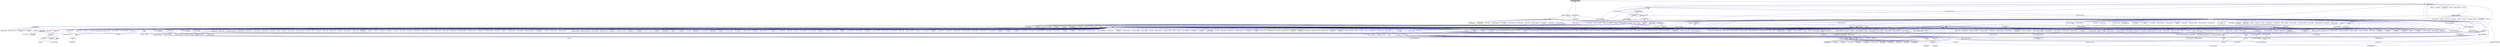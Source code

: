 digraph "register_apply_colocated.hpp"
{
  edge [fontname="Helvetica",fontsize="10",labelfontname="Helvetica",labelfontsize="10"];
  node [fontname="Helvetica",fontsize="10",shape=record];
  Node219 [label="register_apply_colocated.hpp",height=0.2,width=0.4,color="black", fillcolor="grey75", style="filled", fontcolor="black"];
  Node219 -> Node220 [dir="back",color="midnightblue",fontsize="10",style="solid",fontname="Helvetica"];
  Node220 [label="apply_colocated.hpp",height=0.2,width=0.4,color="black", fillcolor="white", style="filled",URL="$d1/d23/apply__colocated_8hpp.html"];
  Node220 -> Node221 [dir="back",color="midnightblue",fontsize="10",style="solid",fontname="Helvetica"];
  Node221 [label="applier.hpp",height=0.2,width=0.4,color="black", fillcolor="white", style="filled",URL="$d2/d6f/include_2applier_8hpp.html"];
  Node221 -> Node222 [dir="back",color="midnightblue",fontsize="10",style="solid",fontname="Helvetica"];
  Node222 [label="runtime.hpp",height=0.2,width=0.4,color="black", fillcolor="white", style="filled",URL="$d5/d15/include_2runtime_8hpp.html"];
  Node222 -> Node223 [dir="back",color="midnightblue",fontsize="10",style="solid",fontname="Helvetica"];
  Node223 [label="async_io_action.cpp",height=0.2,width=0.4,color="black", fillcolor="white", style="filled",URL="$d3/df5/async__io__action_8cpp.html"];
  Node222 -> Node224 [dir="back",color="midnightblue",fontsize="10",style="solid",fontname="Helvetica"];
  Node224 [label="async_io_external.cpp",height=0.2,width=0.4,color="black", fillcolor="white", style="filled",URL="$da/d9a/async__io__external_8cpp.html"];
  Node222 -> Node225 [dir="back",color="midnightblue",fontsize="10",style="solid",fontname="Helvetica"];
  Node225 [label="async_io_low_level.cpp",height=0.2,width=0.4,color="black", fillcolor="white", style="filled",URL="$dc/d10/async__io__low__level_8cpp.html"];
  Node222 -> Node226 [dir="back",color="midnightblue",fontsize="10",style="solid",fontname="Helvetica"];
  Node226 [label="async_io_simple.cpp",height=0.2,width=0.4,color="black", fillcolor="white", style="filled",URL="$da/db7/async__io__simple_8cpp.html"];
  Node222 -> Node227 [dir="back",color="midnightblue",fontsize="10",style="solid",fontname="Helvetica"];
  Node227 [label="rnd_future_reduce.cpp",height=0.2,width=0.4,color="black", fillcolor="white", style="filled",URL="$d1/db5/rnd__future__reduce_8cpp.html"];
  Node222 -> Node228 [dir="back",color="midnightblue",fontsize="10",style="solid",fontname="Helvetica"];
  Node228 [label="oversubscribing_resource\l_partitioner.cpp",height=0.2,width=0.4,color="black", fillcolor="white", style="filled",URL="$dd/dee/oversubscribing__resource__partitioner_8cpp.html"];
  Node222 -> Node229 [dir="back",color="midnightblue",fontsize="10",style="solid",fontname="Helvetica"];
  Node229 [label="system_characteristics.hpp",height=0.2,width=0.4,color="black", fillcolor="white", style="filled",URL="$d0/d07/system__characteristics_8hpp.html"];
  Node229 -> Node228 [dir="back",color="midnightblue",fontsize="10",style="solid",fontname="Helvetica"];
  Node229 -> Node230 [dir="back",color="midnightblue",fontsize="10",style="solid",fontname="Helvetica"];
  Node230 [label="simple_resource_partitioner.cpp",height=0.2,width=0.4,color="black", fillcolor="white", style="filled",URL="$d5/df9/simple__resource__partitioner_8cpp.html"];
  Node222 -> Node230 [dir="back",color="midnightblue",fontsize="10",style="solid",fontname="Helvetica"];
  Node222 -> Node231 [dir="back",color="midnightblue",fontsize="10",style="solid",fontname="Helvetica"];
  Node231 [label="hpx.hpp",height=0.2,width=0.4,color="red", fillcolor="white", style="filled",URL="$d0/daa/hpx_8hpp.html"];
  Node231 -> Node232 [dir="back",color="midnightblue",fontsize="10",style="solid",fontname="Helvetica"];
  Node232 [label="1d_stencil_1.cpp",height=0.2,width=0.4,color="black", fillcolor="white", style="filled",URL="$d2/db1/1d__stencil__1_8cpp.html"];
  Node231 -> Node233 [dir="back",color="midnightblue",fontsize="10",style="solid",fontname="Helvetica"];
  Node233 [label="1d_stencil_2.cpp",height=0.2,width=0.4,color="black", fillcolor="white", style="filled",URL="$d3/dd1/1d__stencil__2_8cpp.html"];
  Node231 -> Node234 [dir="back",color="midnightblue",fontsize="10",style="solid",fontname="Helvetica"];
  Node234 [label="1d_stencil_3.cpp",height=0.2,width=0.4,color="black", fillcolor="white", style="filled",URL="$db/d19/1d__stencil__3_8cpp.html"];
  Node231 -> Node235 [dir="back",color="midnightblue",fontsize="10",style="solid",fontname="Helvetica"];
  Node235 [label="1d_stencil_4.cpp",height=0.2,width=0.4,color="black", fillcolor="white", style="filled",URL="$d1/d7d/1d__stencil__4_8cpp.html"];
  Node231 -> Node236 [dir="back",color="midnightblue",fontsize="10",style="solid",fontname="Helvetica"];
  Node236 [label="1d_stencil_4_parallel.cpp",height=0.2,width=0.4,color="black", fillcolor="white", style="filled",URL="$d6/d05/1d__stencil__4__parallel_8cpp.html"];
  Node231 -> Node237 [dir="back",color="midnightblue",fontsize="10",style="solid",fontname="Helvetica"];
  Node237 [label="1d_stencil_4_repart.cpp",height=0.2,width=0.4,color="black", fillcolor="white", style="filled",URL="$d0/d6b/1d__stencil__4__repart_8cpp.html"];
  Node231 -> Node238 [dir="back",color="midnightblue",fontsize="10",style="solid",fontname="Helvetica"];
  Node238 [label="1d_stencil_4_throttle.cpp",height=0.2,width=0.4,color="black", fillcolor="white", style="filled",URL="$d6/de5/1d__stencil__4__throttle_8cpp.html"];
  Node231 -> Node239 [dir="back",color="midnightblue",fontsize="10",style="solid",fontname="Helvetica"];
  Node239 [label="1d_stencil_5.cpp",height=0.2,width=0.4,color="black", fillcolor="white", style="filled",URL="$d7/d2a/1d__stencil__5_8cpp.html"];
  Node231 -> Node240 [dir="back",color="midnightblue",fontsize="10",style="solid",fontname="Helvetica"];
  Node240 [label="1d_stencil_6.cpp",height=0.2,width=0.4,color="black", fillcolor="white", style="filled",URL="$db/de7/1d__stencil__6_8cpp.html"];
  Node231 -> Node241 [dir="back",color="midnightblue",fontsize="10",style="solid",fontname="Helvetica"];
  Node241 [label="1d_stencil_7.cpp",height=0.2,width=0.4,color="black", fillcolor="white", style="filled",URL="$d4/d5a/1d__stencil__7_8cpp.html"];
  Node231 -> Node242 [dir="back",color="midnightblue",fontsize="10",style="solid",fontname="Helvetica"];
  Node242 [label="1d_stencil_8.cpp",height=0.2,width=0.4,color="black", fillcolor="white", style="filled",URL="$df/de0/1d__stencil__8_8cpp.html"];
  Node231 -> Node243 [dir="back",color="midnightblue",fontsize="10",style="solid",fontname="Helvetica"];
  Node243 [label="accumulator.cpp",height=0.2,width=0.4,color="black", fillcolor="white", style="filled",URL="$d1/d81/accumulator_8cpp.html"];
  Node231 -> Node244 [dir="back",color="midnightblue",fontsize="10",style="solid",fontname="Helvetica"];
  Node244 [label="accumulator.hpp",height=0.2,width=0.4,color="black", fillcolor="white", style="filled",URL="$d4/d9d/server_2accumulator_8hpp.html"];
  Node244 -> Node243 [dir="back",color="midnightblue",fontsize="10",style="solid",fontname="Helvetica"];
  Node244 -> Node245 [dir="back",color="midnightblue",fontsize="10",style="solid",fontname="Helvetica"];
  Node245 [label="accumulator.hpp",height=0.2,width=0.4,color="black", fillcolor="white", style="filled",URL="$d8/d5e/accumulator_8hpp.html"];
  Node245 -> Node246 [dir="back",color="midnightblue",fontsize="10",style="solid",fontname="Helvetica"];
  Node246 [label="accumulator_client.cpp",height=0.2,width=0.4,color="black", fillcolor="white", style="filled",URL="$d7/dd0/accumulator__client_8cpp.html"];
  Node231 -> Node247 [dir="back",color="midnightblue",fontsize="10",style="solid",fontname="Helvetica"];
  Node247 [label="template_function_accumulator.hpp",height=0.2,width=0.4,color="black", fillcolor="white", style="filled",URL="$d7/da6/server_2template__function__accumulator_8hpp.html"];
  Node247 -> Node248 [dir="back",color="midnightblue",fontsize="10",style="solid",fontname="Helvetica"];
  Node248 [label="template_function_accumulator.cpp",height=0.2,width=0.4,color="black", fillcolor="white", style="filled",URL="$d5/d02/template__function__accumulator_8cpp.html"];
  Node247 -> Node249 [dir="back",color="midnightblue",fontsize="10",style="solid",fontname="Helvetica"];
  Node249 [label="template_function_accumulator.hpp",height=0.2,width=0.4,color="black", fillcolor="white", style="filled",URL="$d3/de9/template__function__accumulator_8hpp.html"];
  Node249 -> Node250 [dir="back",color="midnightblue",fontsize="10",style="solid",fontname="Helvetica"];
  Node250 [label="template_function_accumulator\l_client.cpp",height=0.2,width=0.4,color="black", fillcolor="white", style="filled",URL="$d0/dc6/template__function__accumulator__client_8cpp.html"];
  Node231 -> Node251 [dir="back",color="midnightblue",fontsize="10",style="solid",fontname="Helvetica"];
  Node251 [label="template_accumulator.cpp",height=0.2,width=0.4,color="black", fillcolor="white", style="filled",URL="$d0/d4a/template__accumulator_8cpp.html"];
  Node231 -> Node248 [dir="back",color="midnightblue",fontsize="10",style="solid",fontname="Helvetica"];
  Node231 -> Node249 [dir="back",color="midnightblue",fontsize="10",style="solid",fontname="Helvetica"];
  Node231 -> Node252 [dir="back",color="midnightblue",fontsize="10",style="solid",fontname="Helvetica"];
  Node252 [label="allgather_module.cpp",height=0.2,width=0.4,color="black", fillcolor="white", style="filled",URL="$df/de4/allgather__module_8cpp.html"];
  Node231 -> Node253 [dir="back",color="midnightblue",fontsize="10",style="solid",fontname="Helvetica"];
  Node253 [label="allgather.cpp",height=0.2,width=0.4,color="black", fillcolor="white", style="filled",URL="$d7/d06/allgather_8cpp.html"];
  Node231 -> Node254 [dir="back",color="midnightblue",fontsize="10",style="solid",fontname="Helvetica"];
  Node254 [label="allgather_and_gate.cpp",height=0.2,width=0.4,color="black", fillcolor="white", style="filled",URL="$d1/d56/allgather__and__gate_8cpp.html"];
  Node231 -> Node255 [dir="back",color="midnightblue",fontsize="10",style="solid",fontname="Helvetica"];
  Node255 [label="ag_client.cpp",height=0.2,width=0.4,color="black", fillcolor="white", style="filled",URL="$d4/d5d/ag__client_8cpp.html"];
  Node231 -> Node256 [dir="back",color="midnightblue",fontsize="10",style="solid",fontname="Helvetica"];
  Node256 [label="hpx_thread_phase.cpp",height=0.2,width=0.4,color="black", fillcolor="white", style="filled",URL="$d5/dca/hpx__thread__phase_8cpp.html"];
  Node231 -> Node257 [dir="back",color="midnightblue",fontsize="10",style="solid",fontname="Helvetica"];
  Node257 [label="os_thread_num.cpp",height=0.2,width=0.4,color="black", fillcolor="white", style="filled",URL="$d2/dfb/os__thread__num_8cpp.html"];
  Node231 -> Node258 [dir="back",color="midnightblue",fontsize="10",style="solid",fontname="Helvetica"];
  Node258 [label="cancelable_action.cpp",height=0.2,width=0.4,color="black", fillcolor="white", style="filled",URL="$d5/d0c/cancelable__action_8cpp.html"];
  Node231 -> Node259 [dir="back",color="midnightblue",fontsize="10",style="solid",fontname="Helvetica"];
  Node259 [label="cancelable_action.hpp",height=0.2,width=0.4,color="black", fillcolor="white", style="filled",URL="$d5/d4d/server_2cancelable__action_8hpp.html"];
  Node259 -> Node258 [dir="back",color="midnightblue",fontsize="10",style="solid",fontname="Helvetica"];
  Node259 -> Node260 [dir="back",color="midnightblue",fontsize="10",style="solid",fontname="Helvetica"];
  Node260 [label="cancelable_action.hpp",height=0.2,width=0.4,color="black", fillcolor="white", style="filled",URL="$d0/da3/stubs_2cancelable__action_8hpp.html"];
  Node260 -> Node261 [dir="back",color="midnightblue",fontsize="10",style="solid",fontname="Helvetica"];
  Node261 [label="cancelable_action.hpp",height=0.2,width=0.4,color="black", fillcolor="white", style="filled",URL="$d6/d28/cancelable__action_8hpp.html"];
  Node261 -> Node262 [dir="back",color="midnightblue",fontsize="10",style="solid",fontname="Helvetica"];
  Node262 [label="cancelable_action_client.cpp",height=0.2,width=0.4,color="black", fillcolor="white", style="filled",URL="$d1/db8/cancelable__action__client_8cpp.html"];
  Node231 -> Node260 [dir="back",color="midnightblue",fontsize="10",style="solid",fontname="Helvetica"];
  Node231 -> Node262 [dir="back",color="midnightblue",fontsize="10",style="solid",fontname="Helvetica"];
  Node231 -> Node263 [dir="back",color="midnightblue",fontsize="10",style="solid",fontname="Helvetica"];
  Node263 [label="cublas_matmul.cpp",height=0.2,width=0.4,color="black", fillcolor="white", style="filled",URL="$dd/d84/cublas__matmul_8cpp.html"];
  Node231 -> Node264 [dir="back",color="midnightblue",fontsize="10",style="solid",fontname="Helvetica"];
  Node264 [label="win_perf_counters.cpp",height=0.2,width=0.4,color="black", fillcolor="white", style="filled",URL="$d8/d11/win__perf__counters_8cpp.html"];
  Node231 -> Node265 [dir="back",color="midnightblue",fontsize="10",style="solid",fontname="Helvetica"];
  Node265 [label="win_perf_counters.hpp",height=0.2,width=0.4,color="black", fillcolor="white", style="filled",URL="$d5/da7/win__perf__counters_8hpp.html"];
  Node231 -> Node266 [dir="back",color="midnightblue",fontsize="10",style="solid",fontname="Helvetica"];
  Node266 [label="hello_world_component.hpp",height=0.2,width=0.4,color="black", fillcolor="white", style="filled",URL="$df/df0/hello__world__component_8hpp.html"];
  Node266 -> Node267 [dir="back",color="midnightblue",fontsize="10",style="solid",fontname="Helvetica"];
  Node267 [label="hello_world_client.cpp",height=0.2,width=0.4,color="black", fillcolor="white", style="filled",URL="$d5/da6/hello__world__client_8cpp.html"];
  Node266 -> Node268 [dir="back",color="midnightblue",fontsize="10",style="solid",fontname="Helvetica"];
  Node268 [label="hello_world_component.cpp",height=0.2,width=0.4,color="black", fillcolor="white", style="filled",URL="$d8/daa/hello__world__component_8cpp.html"];
  Node231 -> Node269 [dir="back",color="midnightblue",fontsize="10",style="solid",fontname="Helvetica"];
  Node269 [label="interpolate1d.cpp",height=0.2,width=0.4,color="black", fillcolor="white", style="filled",URL="$d0/d05/interpolate1d_8cpp.html"];
  Node231 -> Node270 [dir="back",color="midnightblue",fontsize="10",style="solid",fontname="Helvetica"];
  Node270 [label="partition.hpp",height=0.2,width=0.4,color="black", fillcolor="white", style="filled",URL="$d0/d7a/examples_2interpolate1d_2interpolate1d_2partition_8hpp.html"];
  Node270 -> Node269 [dir="back",color="midnightblue",fontsize="10",style="solid",fontname="Helvetica"];
  Node270 -> Node271 [dir="back",color="midnightblue",fontsize="10",style="solid",fontname="Helvetica"];
  Node271 [label="interpolate1d.hpp",height=0.2,width=0.4,color="red", fillcolor="white", style="filled",URL="$d4/dc7/interpolate1d_8hpp.html"];
  Node271 -> Node269 [dir="back",color="midnightblue",fontsize="10",style="solid",fontname="Helvetica"];
  Node231 -> Node273 [dir="back",color="midnightblue",fontsize="10",style="solid",fontname="Helvetica"];
  Node273 [label="partition.hpp",height=0.2,width=0.4,color="black", fillcolor="white", style="filled",URL="$d0/dff/examples_2interpolate1d_2interpolate1d_2server_2partition_8hpp.html"];
  Node273 -> Node270 [dir="back",color="midnightblue",fontsize="10",style="solid",fontname="Helvetica"];
  Node273 -> Node274 [dir="back",color="midnightblue",fontsize="10",style="solid",fontname="Helvetica"];
  Node274 [label="partition.cpp",height=0.2,width=0.4,color="black", fillcolor="white", style="filled",URL="$d0/d4f/examples_2interpolate1d_2interpolate1d_2server_2partition_8cpp.html"];
  Node231 -> Node271 [dir="back",color="midnightblue",fontsize="10",style="solid",fontname="Helvetica"];
  Node231 -> Node275 [dir="back",color="midnightblue",fontsize="10",style="solid",fontname="Helvetica"];
  Node275 [label="read_values.cpp",height=0.2,width=0.4,color="black", fillcolor="white", style="filled",URL="$d0/d8c/interpolate1d_2interpolate1d_2read__values_8cpp.html"];
  Node231 -> Node274 [dir="back",color="midnightblue",fontsize="10",style="solid",fontname="Helvetica"];
  Node231 -> Node276 [dir="back",color="midnightblue",fontsize="10",style="solid",fontname="Helvetica"];
  Node276 [label="jacobi.cpp",height=0.2,width=0.4,color="black", fillcolor="white", style="filled",URL="$d2/d27/jacobi_8cpp.html"];
  Node231 -> Node277 [dir="back",color="midnightblue",fontsize="10",style="solid",fontname="Helvetica"];
  Node277 [label="grid.cpp",height=0.2,width=0.4,color="black", fillcolor="white", style="filled",URL="$d6/d1b/jacobi__component_2grid_8cpp.html"];
  Node231 -> Node278 [dir="back",color="midnightblue",fontsize="10",style="solid",fontname="Helvetica"];
  Node278 [label="row.cpp",height=0.2,width=0.4,color="black", fillcolor="white", style="filled",URL="$d3/d86/server_2row_8cpp.html"];
  Node231 -> Node279 [dir="back",color="midnightblue",fontsize="10",style="solid",fontname="Helvetica"];
  Node279 [label="solver.cpp",height=0.2,width=0.4,color="black", fillcolor="white", style="filled",URL="$d6/d94/solver_8cpp.html"];
  Node231 -> Node280 [dir="back",color="midnightblue",fontsize="10",style="solid",fontname="Helvetica"];
  Node280 [label="stencil_iterator.cpp",height=0.2,width=0.4,color="black", fillcolor="white", style="filled",URL="$d6/de1/server_2stencil__iterator_8cpp.html"];
  Node231 -> Node281 [dir="back",color="midnightblue",fontsize="10",style="solid",fontname="Helvetica"];
  Node281 [label="stencil_iterator.cpp",height=0.2,width=0.4,color="black", fillcolor="white", style="filled",URL="$d7/d71/stencil__iterator_8cpp.html"];
  Node231 -> Node282 [dir="back",color="midnightblue",fontsize="10",style="solid",fontname="Helvetica"];
  Node282 [label="jacobi.cpp",height=0.2,width=0.4,color="black", fillcolor="white", style="filled",URL="$d3/d44/smp_2jacobi_8cpp.html"];
  Node231 -> Node283 [dir="back",color="midnightblue",fontsize="10",style="solid",fontname="Helvetica"];
  Node283 [label="jacobi_hpx.cpp",height=0.2,width=0.4,color="black", fillcolor="white", style="filled",URL="$d8/d72/jacobi__hpx_8cpp.html"];
  Node231 -> Node284 [dir="back",color="midnightblue",fontsize="10",style="solid",fontname="Helvetica"];
  Node284 [label="jacobi_nonuniform.cpp",height=0.2,width=0.4,color="black", fillcolor="white", style="filled",URL="$dd/ddc/jacobi__nonuniform_8cpp.html"];
  Node231 -> Node285 [dir="back",color="midnightblue",fontsize="10",style="solid",fontname="Helvetica"];
  Node285 [label="jacobi_nonuniform_hpx.cpp",height=0.2,width=0.4,color="black", fillcolor="white", style="filled",URL="$de/d56/jacobi__nonuniform__hpx_8cpp.html"];
  Node231 -> Node286 [dir="back",color="midnightblue",fontsize="10",style="solid",fontname="Helvetica"];
  Node286 [label="nqueen.cpp",height=0.2,width=0.4,color="black", fillcolor="white", style="filled",URL="$db/dca/nqueen_8cpp.html"];
  Node231 -> Node287 [dir="back",color="midnightblue",fontsize="10",style="solid",fontname="Helvetica"];
  Node287 [label="nqueen.hpp",height=0.2,width=0.4,color="black", fillcolor="white", style="filled",URL="$de/d58/server_2nqueen_8hpp.html"];
  Node287 -> Node286 [dir="back",color="midnightblue",fontsize="10",style="solid",fontname="Helvetica"];
  Node287 -> Node288 [dir="back",color="midnightblue",fontsize="10",style="solid",fontname="Helvetica"];
  Node288 [label="nqueen.hpp",height=0.2,width=0.4,color="black", fillcolor="white", style="filled",URL="$da/dfd/stubs_2nqueen_8hpp.html"];
  Node288 -> Node289 [dir="back",color="midnightblue",fontsize="10",style="solid",fontname="Helvetica"];
  Node289 [label="nqueen.hpp",height=0.2,width=0.4,color="black", fillcolor="white", style="filled",URL="$d0/d07/nqueen_8hpp.html"];
  Node289 -> Node290 [dir="back",color="midnightblue",fontsize="10",style="solid",fontname="Helvetica"];
  Node290 [label="nqueen_client.cpp",height=0.2,width=0.4,color="black", fillcolor="white", style="filled",URL="$d3/d5e/nqueen__client_8cpp.html"];
  Node231 -> Node290 [dir="back",color="midnightblue",fontsize="10",style="solid",fontname="Helvetica"];
  Node231 -> Node291 [dir="back",color="midnightblue",fontsize="10",style="solid",fontname="Helvetica"];
  Node291 [label="sine.cpp",height=0.2,width=0.4,color="black", fillcolor="white", style="filled",URL="$d3/d0d/server_2sine_8cpp.html"];
  Node231 -> Node292 [dir="back",color="midnightblue",fontsize="10",style="solid",fontname="Helvetica"];
  Node292 [label="sine.hpp",height=0.2,width=0.4,color="black", fillcolor="white", style="filled",URL="$d8/dac/sine_8hpp.html"];
  Node292 -> Node291 [dir="back",color="midnightblue",fontsize="10",style="solid",fontname="Helvetica"];
  Node292 -> Node293 [dir="back",color="midnightblue",fontsize="10",style="solid",fontname="Helvetica"];
  Node293 [label="sine.cpp",height=0.2,width=0.4,color="black", fillcolor="white", style="filled",URL="$d5/dd8/sine_8cpp.html"];
  Node231 -> Node293 [dir="back",color="midnightblue",fontsize="10",style="solid",fontname="Helvetica"];
  Node231 -> Node294 [dir="back",color="midnightblue",fontsize="10",style="solid",fontname="Helvetica"];
  Node294 [label="sine_client.cpp",height=0.2,width=0.4,color="black", fillcolor="white", style="filled",URL="$db/d62/sine__client_8cpp.html"];
  Node231 -> Node295 [dir="back",color="midnightblue",fontsize="10",style="solid",fontname="Helvetica"];
  Node295 [label="qt.cpp",height=0.2,width=0.4,color="black", fillcolor="white", style="filled",URL="$df/d90/qt_8cpp.html"];
  Node231 -> Node296 [dir="back",color="midnightblue",fontsize="10",style="solid",fontname="Helvetica"];
  Node296 [label="queue_client.cpp",height=0.2,width=0.4,color="black", fillcolor="white", style="filled",URL="$d7/d96/queue__client_8cpp.html"];
  Node231 -> Node297 [dir="back",color="midnightblue",fontsize="10",style="solid",fontname="Helvetica"];
  Node297 [label="customize_async.cpp",height=0.2,width=0.4,color="black", fillcolor="white", style="filled",URL="$d0/d82/customize__async_8cpp.html"];
  Node231 -> Node298 [dir="back",color="midnightblue",fontsize="10",style="solid",fontname="Helvetica"];
  Node298 [label="data_actions.cpp",height=0.2,width=0.4,color="black", fillcolor="white", style="filled",URL="$dc/d68/data__actions_8cpp.html"];
  Node231 -> Node299 [dir="back",color="midnightblue",fontsize="10",style="solid",fontname="Helvetica"];
  Node299 [label="error_handling.cpp",height=0.2,width=0.4,color="black", fillcolor="white", style="filled",URL="$d9/d96/error__handling_8cpp.html"];
  Node231 -> Node300 [dir="back",color="midnightblue",fontsize="10",style="solid",fontname="Helvetica"];
  Node300 [label="event_synchronization.cpp",height=0.2,width=0.4,color="black", fillcolor="white", style="filled",URL="$d0/d35/event__synchronization_8cpp.html"];
  Node231 -> Node301 [dir="back",color="midnightblue",fontsize="10",style="solid",fontname="Helvetica"];
  Node301 [label="factorial.cpp",height=0.2,width=0.4,color="black", fillcolor="white", style="filled",URL="$d9/d00/factorial_8cpp.html"];
  Node231 -> Node302 [dir="back",color="midnightblue",fontsize="10",style="solid",fontname="Helvetica"];
  Node302 [label="file_serialization.cpp",height=0.2,width=0.4,color="black", fillcolor="white", style="filled",URL="$de/d58/file__serialization_8cpp.html"];
  Node231 -> Node303 [dir="back",color="midnightblue",fontsize="10",style="solid",fontname="Helvetica"];
  Node303 [label="init_globally.cpp",height=0.2,width=0.4,color="black", fillcolor="white", style="filled",URL="$d6/dad/init__globally_8cpp.html"];
  Node231 -> Node304 [dir="back",color="midnightblue",fontsize="10",style="solid",fontname="Helvetica"];
  Node304 [label="interest_calculator.cpp",height=0.2,width=0.4,color="black", fillcolor="white", style="filled",URL="$d2/d86/interest__calculator_8cpp.html"];
  Node231 -> Node305 [dir="back",color="midnightblue",fontsize="10",style="solid",fontname="Helvetica"];
  Node305 [label="non_atomic_rma.cpp",height=0.2,width=0.4,color="black", fillcolor="white", style="filled",URL="$d7/d8b/non__atomic__rma_8cpp.html"];
  Node231 -> Node306 [dir="back",color="midnightblue",fontsize="10",style="solid",fontname="Helvetica"];
  Node306 [label="partitioned_vector\l_spmd_foreach.cpp",height=0.2,width=0.4,color="black", fillcolor="white", style="filled",URL="$db/d7c/partitioned__vector__spmd__foreach_8cpp.html"];
  Node231 -> Node307 [dir="back",color="midnightblue",fontsize="10",style="solid",fontname="Helvetica"];
  Node307 [label="pipeline1.cpp",height=0.2,width=0.4,color="black", fillcolor="white", style="filled",URL="$d5/d77/pipeline1_8cpp.html"];
  Node231 -> Node308 [dir="back",color="midnightblue",fontsize="10",style="solid",fontname="Helvetica"];
  Node308 [label="quicksort.cpp",height=0.2,width=0.4,color="black", fillcolor="white", style="filled",URL="$d3/d1e/quicksort_8cpp.html"];
  Node231 -> Node309 [dir="back",color="midnightblue",fontsize="10",style="solid",fontname="Helvetica"];
  Node309 [label="receive_buffer.cpp",height=0.2,width=0.4,color="black", fillcolor="white", style="filled",URL="$d7/d10/receive__buffer_8cpp.html"];
  Node231 -> Node310 [dir="back",color="midnightblue",fontsize="10",style="solid",fontname="Helvetica"];
  Node310 [label="safe_object.cpp",height=0.2,width=0.4,color="black", fillcolor="white", style="filled",URL="$dd/d52/safe__object_8cpp.html"];
  Node231 -> Node311 [dir="back",color="midnightblue",fontsize="10",style="solid",fontname="Helvetica"];
  Node311 [label="sort_by_key_demo.cpp",height=0.2,width=0.4,color="black", fillcolor="white", style="filled",URL="$da/d20/sort__by__key__demo_8cpp.html"];
  Node231 -> Node312 [dir="back",color="midnightblue",fontsize="10",style="solid",fontname="Helvetica"];
  Node312 [label="timed_wake.cpp",height=0.2,width=0.4,color="black", fillcolor="white", style="filled",URL="$d8/df9/timed__wake_8cpp.html"];
  Node231 -> Node313 [dir="back",color="midnightblue",fontsize="10",style="solid",fontname="Helvetica"];
  Node313 [label="vector_counting_dotproduct.cpp",height=0.2,width=0.4,color="black", fillcolor="white", style="filled",URL="$df/de9/vector__counting__dotproduct_8cpp.html"];
  Node231 -> Node314 [dir="back",color="midnightblue",fontsize="10",style="solid",fontname="Helvetica"];
  Node314 [label="vector_zip_dotproduct.cpp",height=0.2,width=0.4,color="black", fillcolor="white", style="filled",URL="$dc/d18/vector__zip__dotproduct_8cpp.html"];
  Node231 -> Node315 [dir="back",color="midnightblue",fontsize="10",style="solid",fontname="Helvetica"];
  Node315 [label="zerocopy_rdma.cpp",height=0.2,width=0.4,color="black", fillcolor="white", style="filled",URL="$d1/dad/zerocopy__rdma_8cpp.html"];
  Node231 -> Node316 [dir="back",color="midnightblue",fontsize="10",style="solid",fontname="Helvetica"];
  Node316 [label="random_mem_access.cpp",height=0.2,width=0.4,color="black", fillcolor="white", style="filled",URL="$d1/d51/random__mem__access_8cpp.html"];
  Node231 -> Node317 [dir="back",color="midnightblue",fontsize="10",style="solid",fontname="Helvetica"];
  Node317 [label="random_mem_access.hpp",height=0.2,width=0.4,color="black", fillcolor="white", style="filled",URL="$d0/d19/server_2random__mem__access_8hpp.html"];
  Node317 -> Node316 [dir="back",color="midnightblue",fontsize="10",style="solid",fontname="Helvetica"];
  Node317 -> Node318 [dir="back",color="midnightblue",fontsize="10",style="solid",fontname="Helvetica"];
  Node318 [label="random_mem_access.hpp",height=0.2,width=0.4,color="black", fillcolor="white", style="filled",URL="$d3/d32/stubs_2random__mem__access_8hpp.html"];
  Node318 -> Node319 [dir="back",color="midnightblue",fontsize="10",style="solid",fontname="Helvetica"];
  Node319 [label="random_mem_access.hpp",height=0.2,width=0.4,color="black", fillcolor="white", style="filled",URL="$db/de8/random__mem__access_8hpp.html"];
  Node319 -> Node320 [dir="back",color="midnightblue",fontsize="10",style="solid",fontname="Helvetica"];
  Node320 [label="random_mem_access_client.cpp",height=0.2,width=0.4,color="black", fillcolor="white", style="filled",URL="$df/d1b/random__mem__access__client_8cpp.html"];
  Node231 -> Node320 [dir="back",color="midnightblue",fontsize="10",style="solid",fontname="Helvetica"];
  Node231 -> Node228 [dir="back",color="midnightblue",fontsize="10",style="solid",fontname="Helvetica"];
  Node231 -> Node230 [dir="back",color="midnightblue",fontsize="10",style="solid",fontname="Helvetica"];
  Node231 -> Node321 [dir="back",color="midnightblue",fontsize="10",style="solid",fontname="Helvetica"];
  Node321 [label="dimension.hpp",height=0.2,width=0.4,color="red", fillcolor="white", style="filled",URL="$d6/d39/sheneos_2sheneos_2dimension_8hpp.html"];
  Node321 -> Node327 [dir="back",color="midnightblue",fontsize="10",style="solid",fontname="Helvetica"];
  Node327 [label="partition3d.hpp",height=0.2,width=0.4,color="black", fillcolor="white", style="filled",URL="$dd/dbf/server_2partition3d_8hpp.html"];
  Node327 -> Node328 [dir="back",color="midnightblue",fontsize="10",style="solid",fontname="Helvetica"];
  Node328 [label="partition3d.hpp",height=0.2,width=0.4,color="black", fillcolor="white", style="filled",URL="$d1/d50/partition3d_8hpp.html"];
  Node328 -> Node324 [dir="back",color="midnightblue",fontsize="10",style="solid",fontname="Helvetica"];
  Node324 [label="interpolator.cpp",height=0.2,width=0.4,color="black", fillcolor="white", style="filled",URL="$d5/d02/interpolator_8cpp.html"];
  Node328 -> Node329 [dir="back",color="midnightblue",fontsize="10",style="solid",fontname="Helvetica"];
  Node329 [label="interpolator.hpp",height=0.2,width=0.4,color="red", fillcolor="white", style="filled",URL="$dc/d3b/interpolator_8hpp.html"];
  Node329 -> Node324 [dir="back",color="midnightblue",fontsize="10",style="solid",fontname="Helvetica"];
  Node329 -> Node331 [dir="back",color="midnightblue",fontsize="10",style="solid",fontname="Helvetica"];
  Node331 [label="sheneos_compare.cpp",height=0.2,width=0.4,color="black", fillcolor="white", style="filled",URL="$dc/d11/sheneos__compare_8cpp.html"];
  Node329 -> Node332 [dir="back",color="midnightblue",fontsize="10",style="solid",fontname="Helvetica"];
  Node332 [label="sheneos_test.cpp",height=0.2,width=0.4,color="black", fillcolor="white", style="filled",URL="$d4/d6e/sheneos__test_8cpp.html"];
  Node327 -> Node326 [dir="back",color="midnightblue",fontsize="10",style="solid",fontname="Helvetica"];
  Node326 [label="partition3d.cpp",height=0.2,width=0.4,color="black", fillcolor="white", style="filled",URL="$de/d70/partition3d_8cpp.html"];
  Node231 -> Node324 [dir="back",color="midnightblue",fontsize="10",style="solid",fontname="Helvetica"];
  Node231 -> Node328 [dir="back",color="midnightblue",fontsize="10",style="solid",fontname="Helvetica"];
  Node231 -> Node327 [dir="back",color="midnightblue",fontsize="10",style="solid",fontname="Helvetica"];
  Node231 -> Node329 [dir="back",color="midnightblue",fontsize="10",style="solid",fontname="Helvetica"];
  Node231 -> Node333 [dir="back",color="midnightblue",fontsize="10",style="solid",fontname="Helvetica"];
  Node333 [label="configuration.hpp",height=0.2,width=0.4,color="red", fillcolor="white", style="filled",URL="$dc/d0a/configuration_8hpp.html"];
  Node333 -> Node329 [dir="back",color="midnightblue",fontsize="10",style="solid",fontname="Helvetica"];
  Node231 -> Node325 [dir="back",color="midnightblue",fontsize="10",style="solid",fontname="Helvetica"];
  Node325 [label="read_values.cpp",height=0.2,width=0.4,color="black", fillcolor="white", style="filled",URL="$d7/da4/sheneos_2sheneos_2read__values_8cpp.html"];
  Node231 -> Node326 [dir="back",color="midnightblue",fontsize="10",style="solid",fontname="Helvetica"];
  Node231 -> Node332 [dir="back",color="midnightblue",fontsize="10",style="solid",fontname="Helvetica"];
  Node231 -> Node335 [dir="back",color="midnightblue",fontsize="10",style="solid",fontname="Helvetica"];
  Node335 [label="startup_shutdown.cpp",height=0.2,width=0.4,color="black", fillcolor="white", style="filled",URL="$d3/dfc/server_2startup__shutdown_8cpp.html"];
  Node231 -> Node336 [dir="back",color="midnightblue",fontsize="10",style="solid",fontname="Helvetica"];
  Node336 [label="startup_shutdown.cpp",height=0.2,width=0.4,color="black", fillcolor="white", style="filled",URL="$d0/ddb/startup__shutdown_8cpp.html"];
  Node231 -> Node337 [dir="back",color="midnightblue",fontsize="10",style="solid",fontname="Helvetica"];
  Node337 [label="spin.cpp",height=0.2,width=0.4,color="black", fillcolor="white", style="filled",URL="$d7/df2/spin_8cpp.html"];
  Node231 -> Node338 [dir="back",color="midnightblue",fontsize="10",style="solid",fontname="Helvetica"];
  Node338 [label="throttle.cpp",height=0.2,width=0.4,color="black", fillcolor="white", style="filled",URL="$de/d56/server_2throttle_8cpp.html"];
  Node231 -> Node339 [dir="back",color="midnightblue",fontsize="10",style="solid",fontname="Helvetica"];
  Node339 [label="throttle.hpp",height=0.2,width=0.4,color="black", fillcolor="white", style="filled",URL="$db/dc9/server_2throttle_8hpp.html"];
  Node339 -> Node338 [dir="back",color="midnightblue",fontsize="10",style="solid",fontname="Helvetica"];
  Node339 -> Node340 [dir="back",color="midnightblue",fontsize="10",style="solid",fontname="Helvetica"];
  Node340 [label="throttle.hpp",height=0.2,width=0.4,color="black", fillcolor="white", style="filled",URL="$d5/dec/stubs_2throttle_8hpp.html"];
  Node340 -> Node341 [dir="back",color="midnightblue",fontsize="10",style="solid",fontname="Helvetica"];
  Node341 [label="throttle.hpp",height=0.2,width=0.4,color="black", fillcolor="white", style="filled",URL="$d2/d2e/throttle_8hpp.html"];
  Node341 -> Node342 [dir="back",color="midnightblue",fontsize="10",style="solid",fontname="Helvetica"];
  Node342 [label="throttle.cpp",height=0.2,width=0.4,color="black", fillcolor="white", style="filled",URL="$db/d02/throttle_8cpp.html"];
  Node341 -> Node343 [dir="back",color="midnightblue",fontsize="10",style="solid",fontname="Helvetica"];
  Node343 [label="throttle_client.cpp",height=0.2,width=0.4,color="black", fillcolor="white", style="filled",URL="$d0/db7/throttle__client_8cpp.html"];
  Node231 -> Node340 [dir="back",color="midnightblue",fontsize="10",style="solid",fontname="Helvetica"];
  Node231 -> Node342 [dir="back",color="midnightblue",fontsize="10",style="solid",fontname="Helvetica"];
  Node231 -> Node341 [dir="back",color="midnightblue",fontsize="10",style="solid",fontname="Helvetica"];
  Node231 -> Node344 [dir="back",color="midnightblue",fontsize="10",style="solid",fontname="Helvetica"];
  Node344 [label="transpose_await.cpp",height=0.2,width=0.4,color="black", fillcolor="white", style="filled",URL="$de/d68/transpose__await_8cpp.html"];
  Node231 -> Node345 [dir="back",color="midnightblue",fontsize="10",style="solid",fontname="Helvetica"];
  Node345 [label="transpose_block.cpp",height=0.2,width=0.4,color="black", fillcolor="white", style="filled",URL="$d0/de1/transpose__block_8cpp.html"];
  Node231 -> Node346 [dir="back",color="midnightblue",fontsize="10",style="solid",fontname="Helvetica"];
  Node346 [label="transpose_block_numa.cpp",height=0.2,width=0.4,color="black", fillcolor="white", style="filled",URL="$dd/d3b/transpose__block__numa_8cpp.html"];
  Node231 -> Node347 [dir="back",color="midnightblue",fontsize="10",style="solid",fontname="Helvetica"];
  Node347 [label="transpose_serial.cpp",height=0.2,width=0.4,color="black", fillcolor="white", style="filled",URL="$db/d74/transpose__serial_8cpp.html"];
  Node231 -> Node348 [dir="back",color="midnightblue",fontsize="10",style="solid",fontname="Helvetica"];
  Node348 [label="transpose_serial_block.cpp",height=0.2,width=0.4,color="black", fillcolor="white", style="filled",URL="$d8/daa/transpose__serial__block_8cpp.html"];
  Node231 -> Node349 [dir="back",color="midnightblue",fontsize="10",style="solid",fontname="Helvetica"];
  Node349 [label="transpose_serial_vector.cpp",height=0.2,width=0.4,color="black", fillcolor="white", style="filled",URL="$d4/d04/transpose__serial__vector_8cpp.html"];
  Node231 -> Node350 [dir="back",color="midnightblue",fontsize="10",style="solid",fontname="Helvetica"];
  Node350 [label="transpose_smp.cpp",height=0.2,width=0.4,color="black", fillcolor="white", style="filled",URL="$d2/d99/transpose__smp_8cpp.html"];
  Node231 -> Node351 [dir="back",color="midnightblue",fontsize="10",style="solid",fontname="Helvetica"];
  Node351 [label="transpose_smp_block.cpp",height=0.2,width=0.4,color="black", fillcolor="white", style="filled",URL="$da/d4d/transpose__smp__block_8cpp.html"];
  Node231 -> Node352 [dir="back",color="midnightblue",fontsize="10",style="solid",fontname="Helvetica"];
  Node352 [label="simple_central_tuplespace.hpp",height=0.2,width=0.4,color="black", fillcolor="white", style="filled",URL="$db/d69/server_2simple__central__tuplespace_8hpp.html"];
  Node352 -> Node353 [dir="back",color="midnightblue",fontsize="10",style="solid",fontname="Helvetica"];
  Node353 [label="simple_central_tuplespace.cpp",height=0.2,width=0.4,color="black", fillcolor="white", style="filled",URL="$d3/dec/simple__central__tuplespace_8cpp.html"];
  Node352 -> Node354 [dir="back",color="midnightblue",fontsize="10",style="solid",fontname="Helvetica"];
  Node354 [label="simple_central_tuplespace.hpp",height=0.2,width=0.4,color="black", fillcolor="white", style="filled",URL="$d0/d4b/stubs_2simple__central__tuplespace_8hpp.html"];
  Node354 -> Node355 [dir="back",color="midnightblue",fontsize="10",style="solid",fontname="Helvetica"];
  Node355 [label="simple_central_tuplespace.hpp",height=0.2,width=0.4,color="black", fillcolor="white", style="filled",URL="$d5/ddd/simple__central__tuplespace_8hpp.html"];
  Node355 -> Node356 [dir="back",color="midnightblue",fontsize="10",style="solid",fontname="Helvetica"];
  Node356 [label="simple_central_tuplespace\l_client.cpp",height=0.2,width=0.4,color="black", fillcolor="white", style="filled",URL="$d1/d7b/simple__central__tuplespace__client_8cpp.html"];
  Node231 -> Node357 [dir="back",color="midnightblue",fontsize="10",style="solid",fontname="Helvetica"];
  Node357 [label="tuples_warehouse.hpp",height=0.2,width=0.4,color="black", fillcolor="white", style="filled",URL="$da/de6/tuples__warehouse_8hpp.html"];
  Node357 -> Node352 [dir="back",color="midnightblue",fontsize="10",style="solid",fontname="Helvetica"];
  Node231 -> Node353 [dir="back",color="midnightblue",fontsize="10",style="solid",fontname="Helvetica"];
  Node231 -> Node358 [dir="back",color="midnightblue",fontsize="10",style="solid",fontname="Helvetica"];
  Node358 [label="hpx_runtime.cpp",height=0.2,width=0.4,color="black", fillcolor="white", style="filled",URL="$d7/d1e/hpx__runtime_8cpp.html"];
  Node231 -> Node359 [dir="back",color="midnightblue",fontsize="10",style="solid",fontname="Helvetica"];
  Node359 [label="synchronize.cpp",height=0.2,width=0.4,color="black", fillcolor="white", style="filled",URL="$da/da2/synchronize_8cpp.html"];
  Node231 -> Node360 [dir="back",color="midnightblue",fontsize="10",style="solid",fontname="Helvetica"];
  Node360 [label="agas_cache_timings.cpp",height=0.2,width=0.4,color="black", fillcolor="white", style="filled",URL="$dd/d37/agas__cache__timings_8cpp.html"];
  Node231 -> Node361 [dir="back",color="midnightblue",fontsize="10",style="solid",fontname="Helvetica"];
  Node361 [label="async_overheads.cpp",height=0.2,width=0.4,color="black", fillcolor="white", style="filled",URL="$de/da6/async__overheads_8cpp.html"];
  Node231 -> Node362 [dir="back",color="midnightblue",fontsize="10",style="solid",fontname="Helvetica"];
  Node362 [label="coroutines_call_overhead.cpp",height=0.2,width=0.4,color="black", fillcolor="white", style="filled",URL="$da/d1e/coroutines__call__overhead_8cpp.html"];
  Node231 -> Node363 [dir="back",color="midnightblue",fontsize="10",style="solid",fontname="Helvetica"];
  Node363 [label="foreach_scaling.cpp",height=0.2,width=0.4,color="black", fillcolor="white", style="filled",URL="$d4/d94/foreach__scaling_8cpp.html"];
  Node231 -> Node364 [dir="back",color="midnightblue",fontsize="10",style="solid",fontname="Helvetica"];
  Node364 [label="function_object_wrapper\l_overhead.cpp",height=0.2,width=0.4,color="black", fillcolor="white", style="filled",URL="$d5/d6f/function__object__wrapper__overhead_8cpp.html"];
  Node231 -> Node365 [dir="back",color="midnightblue",fontsize="10",style="solid",fontname="Helvetica"];
  Node365 [label="hpx_homogeneous_timed\l_task_spawn_executors.cpp",height=0.2,width=0.4,color="black", fillcolor="white", style="filled",URL="$d1/d3b/hpx__homogeneous__timed__task__spawn__executors_8cpp.html"];
  Node231 -> Node366 [dir="back",color="midnightblue",fontsize="10",style="solid",fontname="Helvetica"];
  Node366 [label="htts2_hpx.cpp",height=0.2,width=0.4,color="black", fillcolor="white", style="filled",URL="$d2/daf/htts2__hpx_8cpp.html"];
  Node231 -> Node367 [dir="back",color="midnightblue",fontsize="10",style="solid",fontname="Helvetica"];
  Node367 [label="partitioned_vector\l_foreach.cpp",height=0.2,width=0.4,color="black", fillcolor="white", style="filled",URL="$df/d5f/partitioned__vector__foreach_8cpp.html"];
  Node231 -> Node368 [dir="back",color="midnightblue",fontsize="10",style="solid",fontname="Helvetica"];
  Node368 [label="serialization_overhead.cpp",height=0.2,width=0.4,color="black", fillcolor="white", style="filled",URL="$d3/df8/serialization__overhead_8cpp.html"];
  Node231 -> Node369 [dir="back",color="midnightblue",fontsize="10",style="solid",fontname="Helvetica"];
  Node369 [label="sizeof.cpp",height=0.2,width=0.4,color="black", fillcolor="white", style="filled",URL="$d3/d0f/sizeof_8cpp.html"];
  Node231 -> Node370 [dir="back",color="midnightblue",fontsize="10",style="solid",fontname="Helvetica"];
  Node370 [label="skynet.cpp",height=0.2,width=0.4,color="black", fillcolor="white", style="filled",URL="$d0/dc3/skynet_8cpp.html"];
  Node231 -> Node371 [dir="back",color="midnightblue",fontsize="10",style="solid",fontname="Helvetica"];
  Node371 [label="stencil3_iterators.cpp",height=0.2,width=0.4,color="black", fillcolor="white", style="filled",URL="$db/d9e/stencil3__iterators_8cpp.html"];
  Node231 -> Node372 [dir="back",color="midnightblue",fontsize="10",style="solid",fontname="Helvetica"];
  Node372 [label="stream.cpp",height=0.2,width=0.4,color="black", fillcolor="white", style="filled",URL="$da/d5f/stream_8cpp.html"];
  Node231 -> Node373 [dir="back",color="midnightblue",fontsize="10",style="solid",fontname="Helvetica"];
  Node373 [label="timed_task_spawn.cpp",height=0.2,width=0.4,color="black", fillcolor="white", style="filled",URL="$df/de1/timed__task__spawn_8cpp.html"];
  Node231 -> Node374 [dir="back",color="midnightblue",fontsize="10",style="solid",fontname="Helvetica"];
  Node374 [label="transform_reduce_binary\l_scaling.cpp",height=0.2,width=0.4,color="black", fillcolor="white", style="filled",URL="$d1/dae/transform__reduce__binary__scaling_8cpp.html"];
  Node231 -> Node375 [dir="back",color="midnightblue",fontsize="10",style="solid",fontname="Helvetica"];
  Node375 [label="transform_reduce_scaling.cpp",height=0.2,width=0.4,color="black", fillcolor="white", style="filled",URL="$db/d2a/transform__reduce__scaling_8cpp.html"];
  Node231 -> Node376 [dir="back",color="midnightblue",fontsize="10",style="solid",fontname="Helvetica"];
  Node376 [label="minmax_element_performance.cpp",height=0.2,width=0.4,color="black", fillcolor="white", style="filled",URL="$d9/d93/minmax__element__performance_8cpp.html"];
  Node231 -> Node377 [dir="back",color="midnightblue",fontsize="10",style="solid",fontname="Helvetica"];
  Node377 [label="barrier_performance.cpp",height=0.2,width=0.4,color="black", fillcolor="white", style="filled",URL="$d6/d6c/barrier__performance_8cpp.html"];
  Node231 -> Node378 [dir="back",color="midnightblue",fontsize="10",style="solid",fontname="Helvetica"];
  Node378 [label="network_storage.cpp",height=0.2,width=0.4,color="black", fillcolor="white", style="filled",URL="$db/daa/network__storage_8cpp.html"];
  Node231 -> Node379 [dir="back",color="midnightblue",fontsize="10",style="solid",fontname="Helvetica"];
  Node379 [label="simple_profiler.hpp",height=0.2,width=0.4,color="black", fillcolor="white", style="filled",URL="$d8/d02/simple__profiler_8hpp.html"];
  Node379 -> Node378 [dir="back",color="midnightblue",fontsize="10",style="solid",fontname="Helvetica"];
  Node231 -> Node380 [dir="back",color="midnightblue",fontsize="10",style="solid",fontname="Helvetica"];
  Node380 [label="osu_bcast.cpp",height=0.2,width=0.4,color="black", fillcolor="white", style="filled",URL="$d3/dca/osu__bcast_8cpp.html"];
  Node231 -> Node381 [dir="back",color="midnightblue",fontsize="10",style="solid",fontname="Helvetica"];
  Node381 [label="osu_bibw.cpp",height=0.2,width=0.4,color="black", fillcolor="white", style="filled",URL="$d2/d04/osu__bibw_8cpp.html"];
  Node231 -> Node382 [dir="back",color="midnightblue",fontsize="10",style="solid",fontname="Helvetica"];
  Node382 [label="osu_bw.cpp",height=0.2,width=0.4,color="black", fillcolor="white", style="filled",URL="$d4/d20/osu__bw_8cpp.html"];
  Node231 -> Node383 [dir="back",color="midnightblue",fontsize="10",style="solid",fontname="Helvetica"];
  Node383 [label="osu_latency.cpp",height=0.2,width=0.4,color="black", fillcolor="white", style="filled",URL="$df/d58/osu__latency_8cpp.html"];
  Node231 -> Node384 [dir="back",color="midnightblue",fontsize="10",style="solid",fontname="Helvetica"];
  Node384 [label="osu_multi_lat.cpp",height=0.2,width=0.4,color="black", fillcolor="white", style="filled",URL="$d7/d91/osu__multi__lat_8cpp.html"];
  Node231 -> Node385 [dir="back",color="midnightblue",fontsize="10",style="solid",fontname="Helvetica"];
  Node385 [label="osu_scatter.cpp",height=0.2,width=0.4,color="black", fillcolor="white", style="filled",URL="$d4/d4c/osu__scatter_8cpp.html"];
  Node231 -> Node386 [dir="back",color="midnightblue",fontsize="10",style="solid",fontname="Helvetica"];
  Node386 [label="pingpong_performance.cpp",height=0.2,width=0.4,color="black", fillcolor="white", style="filled",URL="$de/d03/pingpong__performance_8cpp.html"];
  Node231 -> Node387 [dir="back",color="midnightblue",fontsize="10",style="solid",fontname="Helvetica"];
  Node387 [label="benchmark_is_heap.cpp",height=0.2,width=0.4,color="black", fillcolor="white", style="filled",URL="$da/d4f/benchmark__is__heap_8cpp.html"];
  Node231 -> Node388 [dir="back",color="midnightblue",fontsize="10",style="solid",fontname="Helvetica"];
  Node388 [label="benchmark_is_heap_until.cpp",height=0.2,width=0.4,color="black", fillcolor="white", style="filled",URL="$dc/df5/benchmark__is__heap__until_8cpp.html"];
  Node231 -> Node389 [dir="back",color="midnightblue",fontsize="10",style="solid",fontname="Helvetica"];
  Node389 [label="benchmark_merge.cpp",height=0.2,width=0.4,color="black", fillcolor="white", style="filled",URL="$dd/d49/benchmark__merge_8cpp.html"];
  Node231 -> Node390 [dir="back",color="midnightblue",fontsize="10",style="solid",fontname="Helvetica"];
  Node390 [label="benchmark_partition.cpp",height=0.2,width=0.4,color="black", fillcolor="white", style="filled",URL="$d9/d88/benchmark__partition_8cpp.html"];
  Node231 -> Node391 [dir="back",color="midnightblue",fontsize="10",style="solid",fontname="Helvetica"];
  Node391 [label="benchmark_partition\l_copy.cpp",height=0.2,width=0.4,color="black", fillcolor="white", style="filled",URL="$d3/d0e/benchmark__partition__copy_8cpp.html"];
  Node231 -> Node392 [dir="back",color="midnightblue",fontsize="10",style="solid",fontname="Helvetica"];
  Node392 [label="benchmark_unique_copy.cpp",height=0.2,width=0.4,color="black", fillcolor="white", style="filled",URL="$d9/d53/benchmark__unique__copy_8cpp.html"];
  Node231 -> Node393 [dir="back",color="midnightblue",fontsize="10",style="solid",fontname="Helvetica"];
  Node393 [label="action_move_semantics.cpp",height=0.2,width=0.4,color="black", fillcolor="white", style="filled",URL="$d4/db3/action__move__semantics_8cpp.html"];
  Node231 -> Node394 [dir="back",color="midnightblue",fontsize="10",style="solid",fontname="Helvetica"];
  Node394 [label="movable_objects.cpp",height=0.2,width=0.4,color="black", fillcolor="white", style="filled",URL="$d8/d65/movable__objects_8cpp.html"];
  Node231 -> Node395 [dir="back",color="midnightblue",fontsize="10",style="solid",fontname="Helvetica"];
  Node395 [label="duplicate_id_registration\l_1596.cpp",height=0.2,width=0.4,color="black", fillcolor="white", style="filled",URL="$db/d8d/duplicate__id__registration__1596_8cpp.html"];
  Node231 -> Node396 [dir="back",color="midnightblue",fontsize="10",style="solid",fontname="Helvetica"];
  Node396 [label="pass_by_value_id_type\l_action.cpp",height=0.2,width=0.4,color="black", fillcolor="white", style="filled",URL="$d0/de6/pass__by__value__id__type__action_8cpp.html"];
  Node231 -> Node397 [dir="back",color="midnightblue",fontsize="10",style="solid",fontname="Helvetica"];
  Node397 [label="register_with_basename\l_1804.cpp",height=0.2,width=0.4,color="black", fillcolor="white", style="filled",URL="$db/d95/register__with__basename__1804_8cpp.html"];
  Node231 -> Node398 [dir="back",color="midnightblue",fontsize="10",style="solid",fontname="Helvetica"];
  Node398 [label="send_gid_keep_component\l_1624.cpp",height=0.2,width=0.4,color="black", fillcolor="white", style="filled",URL="$d9/d49/send__gid__keep__component__1624_8cpp.html"];
  Node231 -> Node399 [dir="back",color="midnightblue",fontsize="10",style="solid",fontname="Helvetica"];
  Node399 [label="algorithms.cc",height=0.2,width=0.4,color="black", fillcolor="white", style="filled",URL="$d5/d1b/algorithms_8cc.html"];
  Node231 -> Node400 [dir="back",color="midnightblue",fontsize="10",style="solid",fontname="Helvetica"];
  Node400 [label="matrix_hpx.hh",height=0.2,width=0.4,color="black", fillcolor="white", style="filled",URL="$d5/d89/matrix__hpx_8hh.html"];
  Node400 -> Node401 [dir="back",color="midnightblue",fontsize="10",style="solid",fontname="Helvetica"];
  Node401 [label="block_matrix.hh",height=0.2,width=0.4,color="red", fillcolor="white", style="filled",URL="$dc/de8/block__matrix_8hh.html"];
  Node401 -> Node399 [dir="back",color="midnightblue",fontsize="10",style="solid",fontname="Helvetica"];
  Node401 -> Node405 [dir="back",color="midnightblue",fontsize="10",style="solid",fontname="Helvetica"];
  Node405 [label="block_matrix.cc",height=0.2,width=0.4,color="black", fillcolor="white", style="filled",URL="$de/d88/block__matrix_8cc.html"];
  Node401 -> Node404 [dir="back",color="midnightblue",fontsize="10",style="solid",fontname="Helvetica"];
  Node404 [label="tests.cc",height=0.2,width=0.4,color="black", fillcolor="white", style="filled",URL="$d6/d96/tests_8cc.html"];
  Node400 -> Node399 [dir="back",color="midnightblue",fontsize="10",style="solid",fontname="Helvetica"];
  Node400 -> Node403 [dir="back",color="midnightblue",fontsize="10",style="solid",fontname="Helvetica"];
  Node403 [label="matrix_hpx.cc",height=0.2,width=0.4,color="black", fillcolor="white", style="filled",URL="$d7/d32/matrix__hpx_8cc.html"];
  Node231 -> Node401 [dir="back",color="midnightblue",fontsize="10",style="solid",fontname="Helvetica"];
  Node231 -> Node405 [dir="back",color="midnightblue",fontsize="10",style="solid",fontname="Helvetica"];
  Node231 -> Node406 [dir="back",color="midnightblue",fontsize="10",style="solid",fontname="Helvetica"];
  Node406 [label="main.cc",height=0.2,width=0.4,color="black", fillcolor="white", style="filled",URL="$d9/d0f/main_8cc.html"];
  Node231 -> Node407 [dir="back",color="midnightblue",fontsize="10",style="solid",fontname="Helvetica"];
  Node407 [label="matrix.cc",height=0.2,width=0.4,color="black", fillcolor="white", style="filled",URL="$d7/dea/matrix_8cc.html"];
  Node231 -> Node403 [dir="back",color="midnightblue",fontsize="10",style="solid",fontname="Helvetica"];
  Node231 -> Node404 [dir="back",color="midnightblue",fontsize="10",style="solid",fontname="Helvetica"];
  Node231 -> Node408 [dir="back",color="midnightblue",fontsize="10",style="solid",fontname="Helvetica"];
  Node408 [label="client_1950.cpp",height=0.2,width=0.4,color="black", fillcolor="white", style="filled",URL="$d0/d79/client__1950_8cpp.html"];
  Node231 -> Node409 [dir="back",color="midnightblue",fontsize="10",style="solid",fontname="Helvetica"];
  Node409 [label="commandline_options\l_1437.cpp",height=0.2,width=0.4,color="black", fillcolor="white", style="filled",URL="$d5/dbd/commandline__options__1437_8cpp.html"];
  Node231 -> Node410 [dir="back",color="midnightblue",fontsize="10",style="solid",fontname="Helvetica"];
  Node410 [label="moveonly_constructor\l_arguments_1405.cpp",height=0.2,width=0.4,color="black", fillcolor="white", style="filled",URL="$d3/dcf/moveonly__constructor__arguments__1405_8cpp.html"];
  Node231 -> Node411 [dir="back",color="midnightblue",fontsize="10",style="solid",fontname="Helvetica"];
  Node411 [label="partitioned_vector\l_2201.cpp",height=0.2,width=0.4,color="black", fillcolor="white", style="filled",URL="$dc/d39/partitioned__vector__2201_8cpp.html"];
  Node231 -> Node412 [dir="back",color="midnightblue",fontsize="10",style="solid",fontname="Helvetica"];
  Node412 [label="dynamic_counters_loaded\l_1508.cpp",height=0.2,width=0.4,color="black", fillcolor="white", style="filled",URL="$db/d58/dynamic__counters__loaded__1508_8cpp.html"];
  Node231 -> Node413 [dir="back",color="midnightblue",fontsize="10",style="solid",fontname="Helvetica"];
  Node413 [label="id_type_ref_counting\l_1032.cpp",height=0.2,width=0.4,color="black", fillcolor="white", style="filled",URL="$d8/dfd/id__type__ref__counting__1032_8cpp.html"];
  Node231 -> Node414 [dir="back",color="midnightblue",fontsize="10",style="solid",fontname="Helvetica"];
  Node414 [label="lost_output_2236.cpp",height=0.2,width=0.4,color="black", fillcolor="white", style="filled",URL="$db/dd0/lost__output__2236_8cpp.html"];
  Node231 -> Node415 [dir="back",color="midnightblue",fontsize="10",style="solid",fontname="Helvetica"];
  Node415 [label="no_output_1173.cpp",height=0.2,width=0.4,color="black", fillcolor="white", style="filled",URL="$de/d67/no__output__1173_8cpp.html"];
  Node231 -> Node416 [dir="back",color="midnightblue",fontsize="10",style="solid",fontname="Helvetica"];
  Node416 [label="after_588.cpp",height=0.2,width=0.4,color="black", fillcolor="white", style="filled",URL="$dc/dc0/after__588_8cpp.html"];
  Node231 -> Node417 [dir="back",color="midnightblue",fontsize="10",style="solid",fontname="Helvetica"];
  Node417 [label="async_callback_with\l_bound_callback.cpp",height=0.2,width=0.4,color="black", fillcolor="white", style="filled",URL="$d2/dae/async__callback__with__bound__callback_8cpp.html"];
  Node231 -> Node418 [dir="back",color="midnightblue",fontsize="10",style="solid",fontname="Helvetica"];
  Node418 [label="async_unwrap_1037.cpp",height=0.2,width=0.4,color="black", fillcolor="white", style="filled",URL="$d4/d13/async__unwrap__1037_8cpp.html"];
  Node231 -> Node419 [dir="back",color="midnightblue",fontsize="10",style="solid",fontname="Helvetica"];
  Node419 [label="barrier_hang.cpp",height=0.2,width=0.4,color="black", fillcolor="white", style="filled",URL="$dd/d8b/barrier__hang_8cpp.html"];
  Node231 -> Node420 [dir="back",color="midnightblue",fontsize="10",style="solid",fontname="Helvetica"];
  Node420 [label="call_promise_get_gid\l_more_than_once.cpp",height=0.2,width=0.4,color="black", fillcolor="white", style="filled",URL="$d4/dd8/call__promise__get__gid__more__than__once_8cpp.html"];
  Node231 -> Node421 [dir="back",color="midnightblue",fontsize="10",style="solid",fontname="Helvetica"];
  Node421 [label="channel_register_as\l_2722.cpp",height=0.2,width=0.4,color="black", fillcolor="white", style="filled",URL="$d4/d98/channel__register__as__2722_8cpp.html"];
  Node231 -> Node422 [dir="back",color="midnightblue",fontsize="10",style="solid",fontname="Helvetica"];
  Node422 [label="dataflow_action_2008.cpp",height=0.2,width=0.4,color="black", fillcolor="white", style="filled",URL="$da/dad/dataflow__action__2008_8cpp.html"];
  Node231 -> Node423 [dir="back",color="midnightblue",fontsize="10",style="solid",fontname="Helvetica"];
  Node423 [label="dataflow_const_functor\l_773.cpp",height=0.2,width=0.4,color="black", fillcolor="white", style="filled",URL="$d3/df2/dataflow__const__functor__773_8cpp.html"];
  Node231 -> Node424 [dir="back",color="midnightblue",fontsize="10",style="solid",fontname="Helvetica"];
  Node424 [label="dataflow_future_swap.cpp",height=0.2,width=0.4,color="black", fillcolor="white", style="filled",URL="$dc/d8c/dataflow__future__swap_8cpp.html"];
  Node231 -> Node425 [dir="back",color="midnightblue",fontsize="10",style="solid",fontname="Helvetica"];
  Node425 [label="dataflow_future_swap2.cpp",height=0.2,width=0.4,color="black", fillcolor="white", style="filled",URL="$d1/db3/dataflow__future__swap2_8cpp.html"];
  Node231 -> Node426 [dir="back",color="midnightblue",fontsize="10",style="solid",fontname="Helvetica"];
  Node426 [label="dataflow_launch_775.cpp",height=0.2,width=0.4,color="black", fillcolor="white", style="filled",URL="$d7/d0d/dataflow__launch__775_8cpp.html"];
  Node231 -> Node427 [dir="back",color="midnightblue",fontsize="10",style="solid",fontname="Helvetica"];
  Node427 [label="dataflow_recursion\l_1613.cpp",height=0.2,width=0.4,color="black", fillcolor="white", style="filled",URL="$d0/d1f/dataflow__recursion__1613_8cpp.html"];
  Node231 -> Node428 [dir="back",color="midnightblue",fontsize="10",style="solid",fontname="Helvetica"];
  Node428 [label="dataflow_using_774.cpp",height=0.2,width=0.4,color="black", fillcolor="white", style="filled",URL="$d7/dfa/dataflow__using__774_8cpp.html"];
  Node231 -> Node429 [dir="back",color="midnightblue",fontsize="10",style="solid",fontname="Helvetica"];
  Node429 [label="exception_from_continuation\l_1613.cpp",height=0.2,width=0.4,color="black", fillcolor="white", style="filled",URL="$db/d28/exception__from__continuation__1613_8cpp.html"];
  Node231 -> Node430 [dir="back",color="midnightblue",fontsize="10",style="solid",fontname="Helvetica"];
  Node430 [label="fail_future_2667.cpp",height=0.2,width=0.4,color="black", fillcolor="white", style="filled",URL="$db/d7e/fail__future__2667_8cpp.html"];
  Node231 -> Node431 [dir="back",color="midnightblue",fontsize="10",style="solid",fontname="Helvetica"];
  Node431 [label="future_2667.cpp",height=0.2,width=0.4,color="black", fillcolor="white", style="filled",URL="$d2/dfd/future__2667_8cpp.html"];
  Node231 -> Node432 [dir="back",color="midnightblue",fontsize="10",style="solid",fontname="Helvetica"];
  Node432 [label="future_790.cpp",height=0.2,width=0.4,color="black", fillcolor="white", style="filled",URL="$de/d3d/future__790_8cpp.html"];
  Node231 -> Node433 [dir="back",color="midnightblue",fontsize="10",style="solid",fontname="Helvetica"];
  Node433 [label="future_unwrap_1182.cpp",height=0.2,width=0.4,color="black", fillcolor="white", style="filled",URL="$df/d7a/future__unwrap__1182_8cpp.html"];
  Node231 -> Node434 [dir="back",color="midnightblue",fontsize="10",style="solid",fontname="Helvetica"];
  Node434 [label="future_unwrap_878.cpp",height=0.2,width=0.4,color="black", fillcolor="white", style="filled",URL="$d9/ddf/future__unwrap__878_8cpp.html"];
  Node231 -> Node435 [dir="back",color="midnightblue",fontsize="10",style="solid",fontname="Helvetica"];
  Node435 [label="ignore_while_locked\l_1485.cpp",height=0.2,width=0.4,color="black", fillcolor="white", style="filled",URL="$db/d24/ignore__while__locked__1485_8cpp.html"];
  Node231 -> Node436 [dir="back",color="midnightblue",fontsize="10",style="solid",fontname="Helvetica"];
  Node436 [label="lifetime_588.cpp",height=0.2,width=0.4,color="black", fillcolor="white", style="filled",URL="$d7/dca/lifetime__588_8cpp.html"];
  Node231 -> Node437 [dir="back",color="midnightblue",fontsize="10",style="solid",fontname="Helvetica"];
  Node437 [label="lifetime_588_1.cpp",height=0.2,width=0.4,color="black", fillcolor="white", style="filled",URL="$de/d75/lifetime__588__1_8cpp.html"];
  Node231 -> Node438 [dir="back",color="midnightblue",fontsize="10",style="solid",fontname="Helvetica"];
  Node438 [label="multiple_gather_ops\l_2001.cpp",height=0.2,width=0.4,color="black", fillcolor="white", style="filled",URL="$d3/d95/multiple__gather__ops__2001_8cpp.html"];
  Node231 -> Node439 [dir="back",color="midnightblue",fontsize="10",style="solid",fontname="Helvetica"];
  Node439 [label="promise_1620.cpp",height=0.2,width=0.4,color="black", fillcolor="white", style="filled",URL="$d2/d67/promise__1620_8cpp.html"];
  Node231 -> Node440 [dir="back",color="midnightblue",fontsize="10",style="solid",fontname="Helvetica"];
  Node440 [label="promise_leak_996.cpp",height=0.2,width=0.4,color="black", fillcolor="white", style="filled",URL="$d0/d7e/promise__leak__996_8cpp.html"];
  Node231 -> Node441 [dir="back",color="midnightblue",fontsize="10",style="solid",fontname="Helvetica"];
  Node441 [label="receive_buffer_1733.cpp",height=0.2,width=0.4,color="black", fillcolor="white", style="filled",URL="$d1/d0e/receive__buffer__1733_8cpp.html"];
  Node231 -> Node442 [dir="back",color="midnightblue",fontsize="10",style="solid",fontname="Helvetica"];
  Node442 [label="safely_destroy_promise\l_1481.cpp",height=0.2,width=0.4,color="black", fillcolor="white", style="filled",URL="$dd/d62/safely__destroy__promise__1481_8cpp.html"];
  Node231 -> Node443 [dir="back",color="midnightblue",fontsize="10",style="solid",fontname="Helvetica"];
  Node443 [label="set_hpx_limit_798.cpp",height=0.2,width=0.4,color="black", fillcolor="white", style="filled",URL="$d2/dfb/set__hpx__limit__798_8cpp.html"];
  Node231 -> Node444 [dir="back",color="midnightblue",fontsize="10",style="solid",fontname="Helvetica"];
  Node444 [label="shared_mutex_1702.cpp",height=0.2,width=0.4,color="black", fillcolor="white", style="filled",URL="$d2/d66/shared__mutex__1702_8cpp.html"];
  Node231 -> Node445 [dir="back",color="midnightblue",fontsize="10",style="solid",fontname="Helvetica"];
  Node445 [label="shared_stated_leaked\l_1211.cpp",height=0.2,width=0.4,color="black", fillcolor="white", style="filled",URL="$dc/dce/shared__stated__leaked__1211_8cpp.html"];
  Node231 -> Node446 [dir="back",color="midnightblue",fontsize="10",style="solid",fontname="Helvetica"];
  Node446 [label="split_future_2246.cpp",height=0.2,width=0.4,color="black", fillcolor="white", style="filled",URL="$db/d2b/split__future__2246_8cpp.html"];
  Node231 -> Node447 [dir="back",color="midnightblue",fontsize="10",style="solid",fontname="Helvetica"];
  Node447 [label="wait_all_hang_1946.cpp",height=0.2,width=0.4,color="black", fillcolor="white", style="filled",URL="$d5/d69/wait__all__hang__1946_8cpp.html"];
  Node231 -> Node448 [dir="back",color="midnightblue",fontsize="10",style="solid",fontname="Helvetica"];
  Node448 [label="wait_for_1751.cpp",height=0.2,width=0.4,color="black", fillcolor="white", style="filled",URL="$d9/d48/wait__for__1751_8cpp.html"];
  Node231 -> Node449 [dir="back",color="midnightblue",fontsize="10",style="solid",fontname="Helvetica"];
  Node449 [label="when_all_vectors_1623.cpp",height=0.2,width=0.4,color="black", fillcolor="white", style="filled",URL="$dd/d2e/when__all__vectors__1623_8cpp.html"];
  Node231 -> Node450 [dir="back",color="midnightblue",fontsize="10",style="solid",fontname="Helvetica"];
  Node450 [label="multiple_init.cpp",height=0.2,width=0.4,color="black", fillcolor="white", style="filled",URL="$df/d43/multiple__init_8cpp.html"];
  Node231 -> Node451 [dir="back",color="midnightblue",fontsize="10",style="solid",fontname="Helvetica"];
  Node451 [label="is_executor_1691.cpp",height=0.2,width=0.4,color="black", fillcolor="white", style="filled",URL="$d2/d1e/is__executor__1691_8cpp.html"];
  Node231 -> Node452 [dir="back",color="midnightblue",fontsize="10",style="solid",fontname="Helvetica"];
  Node452 [label="for_each_annotated\l_function.cpp",height=0.2,width=0.4,color="black", fillcolor="white", style="filled",URL="$d5/dbf/for__each__annotated__function_8cpp.html"];
  Node231 -> Node453 [dir="back",color="midnightblue",fontsize="10",style="solid",fontname="Helvetica"];
  Node453 [label="for_loop_2281.cpp",height=0.2,width=0.4,color="black", fillcolor="white", style="filled",URL="$de/d36/for__loop__2281_8cpp.html"];
  Node231 -> Node454 [dir="back",color="midnightblue",fontsize="10",style="solid",fontname="Helvetica"];
  Node454 [label="minimal_findend.cpp",height=0.2,width=0.4,color="black", fillcolor="white", style="filled",URL="$da/d34/minimal__findend_8cpp.html"];
  Node231 -> Node455 [dir="back",color="midnightblue",fontsize="10",style="solid",fontname="Helvetica"];
  Node455 [label="scan_different_inits.cpp",height=0.2,width=0.4,color="black", fillcolor="white", style="filled",URL="$d6/d4b/scan__different__inits_8cpp.html"];
  Node231 -> Node456 [dir="back",color="midnightblue",fontsize="10",style="solid",fontname="Helvetica"];
  Node456 [label="scan_non_commutative.cpp",height=0.2,width=0.4,color="black", fillcolor="white", style="filled",URL="$d8/de4/scan__non__commutative_8cpp.html"];
  Node231 -> Node457 [dir="back",color="midnightblue",fontsize="10",style="solid",fontname="Helvetica"];
  Node457 [label="scan_shortlength.cpp",height=0.2,width=0.4,color="black", fillcolor="white", style="filled",URL="$de/d75/scan__shortlength_8cpp.html"];
  Node231 -> Node458 [dir="back",color="midnightblue",fontsize="10",style="solid",fontname="Helvetica"];
  Node458 [label="search_zerolength.cpp",height=0.2,width=0.4,color="black", fillcolor="white", style="filled",URL="$d0/d9f/search__zerolength_8cpp.html"];
  Node231 -> Node459 [dir="back",color="midnightblue",fontsize="10",style="solid",fontname="Helvetica"];
  Node459 [label="static_chunker_2282.cpp",height=0.2,width=0.4,color="black", fillcolor="white", style="filled",URL="$d5/d52/static__chunker__2282_8cpp.html"];
  Node231 -> Node460 [dir="back",color="midnightblue",fontsize="10",style="solid",fontname="Helvetica"];
  Node460 [label="papi_counters_active\l_interface.cpp",height=0.2,width=0.4,color="black", fillcolor="white", style="filled",URL="$db/dd5/papi__counters__active__interface_8cpp.html"];
  Node231 -> Node461 [dir="back",color="midnightblue",fontsize="10",style="solid",fontname="Helvetica"];
  Node461 [label="papi_counters_basic\l_functions.cpp",height=0.2,width=0.4,color="black", fillcolor="white", style="filled",URL="$da/dc8/papi__counters__basic__functions_8cpp.html"];
  Node231 -> Node462 [dir="back",color="midnightblue",fontsize="10",style="solid",fontname="Helvetica"];
  Node462 [label="papi_counters_segfault\l_1890.cpp",height=0.2,width=0.4,color="black", fillcolor="white", style="filled",URL="$df/d76/papi__counters__segfault__1890_8cpp.html"];
  Node231 -> Node463 [dir="back",color="midnightblue",fontsize="10",style="solid",fontname="Helvetica"];
  Node463 [label="statistics_2666.cpp",height=0.2,width=0.4,color="black", fillcolor="white", style="filled",URL="$d7/d98/statistics__2666_8cpp.html"];
  Node231 -> Node464 [dir="back",color="midnightblue",fontsize="10",style="solid",fontname="Helvetica"];
  Node464 [label="uptime_1737.cpp",height=0.2,width=0.4,color="black", fillcolor="white", style="filled",URL="$d7/d12/uptime__1737_8cpp.html"];
  Node231 -> Node465 [dir="back",color="midnightblue",fontsize="10",style="solid",fontname="Helvetica"];
  Node465 [label="block_os_threads_1036.cpp",height=0.2,width=0.4,color="black", fillcolor="white", style="filled",URL="$d7/d92/block__os__threads__1036_8cpp.html"];
  Node231 -> Node466 [dir="back",color="midnightblue",fontsize="10",style="solid",fontname="Helvetica"];
  Node466 [label="resume_priority.cpp",height=0.2,width=0.4,color="black", fillcolor="white", style="filled",URL="$de/d5e/resume__priority_8cpp.html"];
  Node231 -> Node467 [dir="back",color="midnightblue",fontsize="10",style="solid",fontname="Helvetica"];
  Node467 [label="thread_data_1111.cpp",height=0.2,width=0.4,color="black", fillcolor="white", style="filled",URL="$d5/d15/thread__data__1111_8cpp.html"];
  Node231 -> Node468 [dir="back",color="midnightblue",fontsize="10",style="solid",fontname="Helvetica"];
  Node468 [label="thread_pool_executor\l_1112.cpp",height=0.2,width=0.4,color="black", fillcolor="white", style="filled",URL="$df/daa/thread__pool__executor__1112_8cpp.html"];
  Node231 -> Node469 [dir="back",color="midnightblue",fontsize="10",style="solid",fontname="Helvetica"];
  Node469 [label="thread_pool_executor\l_1114.cpp",height=0.2,width=0.4,color="black", fillcolor="white", style="filled",URL="$d8/d63/thread__pool__executor__1114_8cpp.html"];
  Node231 -> Node470 [dir="back",color="midnightblue",fontsize="10",style="solid",fontname="Helvetica"];
  Node470 [label="thread_rescheduling.cpp",height=0.2,width=0.4,color="black", fillcolor="white", style="filled",URL="$d6/d6d/thread__rescheduling_8cpp.html"];
  Node231 -> Node471 [dir="back",color="midnightblue",fontsize="10",style="solid",fontname="Helvetica"];
  Node471 [label="thread_suspend_duration.cpp",height=0.2,width=0.4,color="black", fillcolor="white", style="filled",URL="$db/d59/thread__suspend__duration_8cpp.html"];
  Node231 -> Node472 [dir="back",color="midnightblue",fontsize="10",style="solid",fontname="Helvetica"];
  Node472 [label="thread_suspend_pending.cpp",height=0.2,width=0.4,color="black", fillcolor="white", style="filled",URL="$de/d29/thread__suspend__pending_8cpp.html"];
  Node231 -> Node473 [dir="back",color="midnightblue",fontsize="10",style="solid",fontname="Helvetica"];
  Node473 [label="threads_all_1422.cpp",height=0.2,width=0.4,color="black", fillcolor="white", style="filled",URL="$d2/d38/threads__all__1422_8cpp.html"];
  Node231 -> Node474 [dir="back",color="midnightblue",fontsize="10",style="solid",fontname="Helvetica"];
  Node474 [label="unhandled_exception\l_582.cpp",height=0.2,width=0.4,color="black", fillcolor="white", style="filled",URL="$d9/d1e/unhandled__exception__582_8cpp.html"];
  Node231 -> Node475 [dir="back",color="midnightblue",fontsize="10",style="solid",fontname="Helvetica"];
  Node475 [label="configuration_1572.cpp",height=0.2,width=0.4,color="black", fillcolor="white", style="filled",URL="$d9/d26/configuration__1572_8cpp.html"];
  Node231 -> Node476 [dir="back",color="midnightblue",fontsize="10",style="solid",fontname="Helvetica"];
  Node476 [label="function_argument.cpp",height=0.2,width=0.4,color="black", fillcolor="white", style="filled",URL="$db/da3/function__argument_8cpp.html"];
  Node231 -> Node477 [dir="back",color="midnightblue",fontsize="10",style="solid",fontname="Helvetica"];
  Node477 [label="serialize_buffer_1069.cpp",height=0.2,width=0.4,color="black", fillcolor="white", style="filled",URL="$d4/dc0/serialize__buffer__1069_8cpp.html"];
  Node231 -> Node478 [dir="back",color="midnightblue",fontsize="10",style="solid",fontname="Helvetica"];
  Node478 [label="unwrapped_1528.cpp",height=0.2,width=0.4,color="black", fillcolor="white", style="filled",URL="$d7/d63/unwrapped__1528_8cpp.html"];
  Node231 -> Node479 [dir="back",color="midnightblue",fontsize="10",style="solid",fontname="Helvetica"];
  Node479 [label="managed_refcnt_checker.cpp",height=0.2,width=0.4,color="black", fillcolor="white", style="filled",URL="$d3/d8d/managed__refcnt__checker_8cpp.html"];
  Node231 -> Node480 [dir="back",color="midnightblue",fontsize="10",style="solid",fontname="Helvetica"];
  Node480 [label="managed_refcnt_checker.hpp",height=0.2,width=0.4,color="black", fillcolor="white", style="filled",URL="$db/dd0/managed__refcnt__checker_8hpp.html"];
  Node480 -> Node481 [dir="back",color="midnightblue",fontsize="10",style="solid",fontname="Helvetica"];
  Node481 [label="credit_exhaustion.cpp",height=0.2,width=0.4,color="black", fillcolor="white", style="filled",URL="$d6/d80/credit__exhaustion_8cpp.html"];
  Node480 -> Node482 [dir="back",color="midnightblue",fontsize="10",style="solid",fontname="Helvetica"];
  Node482 [label="local_embedded_ref\l_to_local_object.cpp",height=0.2,width=0.4,color="black", fillcolor="white", style="filled",URL="$d6/d54/local__embedded__ref__to__local__object_8cpp.html"];
  Node480 -> Node483 [dir="back",color="midnightblue",fontsize="10",style="solid",fontname="Helvetica"];
  Node483 [label="local_embedded_ref\l_to_remote_object.cpp",height=0.2,width=0.4,color="black", fillcolor="white", style="filled",URL="$d6/d34/local__embedded__ref__to__remote__object_8cpp.html"];
  Node480 -> Node484 [dir="back",color="midnightblue",fontsize="10",style="solid",fontname="Helvetica"];
  Node484 [label="refcnted_symbol_to\l_local_object.cpp",height=0.2,width=0.4,color="black", fillcolor="white", style="filled",URL="$d9/deb/refcnted__symbol__to__local__object_8cpp.html"];
  Node480 -> Node485 [dir="back",color="midnightblue",fontsize="10",style="solid",fontname="Helvetica"];
  Node485 [label="refcnted_symbol_to\l_remote_object.cpp",height=0.2,width=0.4,color="black", fillcolor="white", style="filled",URL="$dd/d20/refcnted__symbol__to__remote__object_8cpp.html"];
  Node480 -> Node486 [dir="back",color="midnightblue",fontsize="10",style="solid",fontname="Helvetica"];
  Node486 [label="remote_embedded_ref\l_to_local_object.cpp",height=0.2,width=0.4,color="black", fillcolor="white", style="filled",URL="$d4/ded/remote__embedded__ref__to__local__object_8cpp.html"];
  Node480 -> Node487 [dir="back",color="midnightblue",fontsize="10",style="solid",fontname="Helvetica"];
  Node487 [label="remote_embedded_ref\l_to_remote_object.cpp",height=0.2,width=0.4,color="black", fillcolor="white", style="filled",URL="$dc/dca/remote__embedded__ref__to__remote__object_8cpp.html"];
  Node480 -> Node488 [dir="back",color="midnightblue",fontsize="10",style="solid",fontname="Helvetica"];
  Node488 [label="scoped_ref_to_local\l_object.cpp",height=0.2,width=0.4,color="black", fillcolor="white", style="filled",URL="$d6/da4/scoped__ref__to__local__object_8cpp.html"];
  Node480 -> Node489 [dir="back",color="midnightblue",fontsize="10",style="solid",fontname="Helvetica"];
  Node489 [label="scoped_ref_to_remote\l_object.cpp",height=0.2,width=0.4,color="black", fillcolor="white", style="filled",URL="$de/d85/scoped__ref__to__remote__object_8cpp.html"];
  Node480 -> Node490 [dir="back",color="midnightblue",fontsize="10",style="solid",fontname="Helvetica"];
  Node490 [label="split_credit.cpp",height=0.2,width=0.4,color="black", fillcolor="white", style="filled",URL="$dc/d1c/split__credit_8cpp.html"];
  Node480 -> Node491 [dir="back",color="midnightblue",fontsize="10",style="solid",fontname="Helvetica"];
  Node491 [label="uncounted_symbol_to\l_local_object.cpp",height=0.2,width=0.4,color="black", fillcolor="white", style="filled",URL="$de/d5f/uncounted__symbol__to__local__object_8cpp.html"];
  Node480 -> Node492 [dir="back",color="midnightblue",fontsize="10",style="solid",fontname="Helvetica"];
  Node492 [label="uncounted_symbol_to\l_remote_object.cpp",height=0.2,width=0.4,color="black", fillcolor="white", style="filled",URL="$d5/d86/uncounted__symbol__to__remote__object_8cpp.html"];
  Node231 -> Node493 [dir="back",color="midnightblue",fontsize="10",style="solid",fontname="Helvetica"];
  Node493 [label="managed_refcnt_checker.cpp",height=0.2,width=0.4,color="black", fillcolor="white", style="filled",URL="$d7/d11/server_2managed__refcnt__checker_8cpp.html"];
  Node231 -> Node494 [dir="back",color="midnightblue",fontsize="10",style="solid",fontname="Helvetica"];
  Node494 [label="managed_refcnt_checker.hpp",height=0.2,width=0.4,color="black", fillcolor="white", style="filled",URL="$df/da6/server_2managed__refcnt__checker_8hpp.html"];
  Node494 -> Node479 [dir="back",color="midnightblue",fontsize="10",style="solid",fontname="Helvetica"];
  Node494 -> Node493 [dir="back",color="midnightblue",fontsize="10",style="solid",fontname="Helvetica"];
  Node494 -> Node495 [dir="back",color="midnightblue",fontsize="10",style="solid",fontname="Helvetica"];
  Node495 [label="managed_refcnt_checker.hpp",height=0.2,width=0.4,color="black", fillcolor="white", style="filled",URL="$d3/d77/stubs_2managed__refcnt__checker_8hpp.html"];
  Node495 -> Node480 [dir="back",color="midnightblue",fontsize="10",style="solid",fontname="Helvetica"];
  Node231 -> Node496 [dir="back",color="midnightblue",fontsize="10",style="solid",fontname="Helvetica"];
  Node496 [label="simple_refcnt_checker.cpp",height=0.2,width=0.4,color="black", fillcolor="white", style="filled",URL="$d7/d14/server_2simple__refcnt__checker_8cpp.html"];
  Node231 -> Node497 [dir="back",color="midnightblue",fontsize="10",style="solid",fontname="Helvetica"];
  Node497 [label="simple_refcnt_checker.hpp",height=0.2,width=0.4,color="black", fillcolor="white", style="filled",URL="$d6/d3d/server_2simple__refcnt__checker_8hpp.html"];
  Node497 -> Node496 [dir="back",color="midnightblue",fontsize="10",style="solid",fontname="Helvetica"];
  Node497 -> Node498 [dir="back",color="midnightblue",fontsize="10",style="solid",fontname="Helvetica"];
  Node498 [label="simple_refcnt_checker.cpp",height=0.2,width=0.4,color="black", fillcolor="white", style="filled",URL="$df/d16/simple__refcnt__checker_8cpp.html"];
  Node497 -> Node499 [dir="back",color="midnightblue",fontsize="10",style="solid",fontname="Helvetica"];
  Node499 [label="simple_refcnt_checker.hpp",height=0.2,width=0.4,color="black", fillcolor="white", style="filled",URL="$da/d8e/stubs_2simple__refcnt__checker_8hpp.html"];
  Node499 -> Node500 [dir="back",color="midnightblue",fontsize="10",style="solid",fontname="Helvetica"];
  Node500 [label="simple_refcnt_checker.hpp",height=0.2,width=0.4,color="black", fillcolor="white", style="filled",URL="$dd/d4e/simple__refcnt__checker_8hpp.html"];
  Node500 -> Node481 [dir="back",color="midnightblue",fontsize="10",style="solid",fontname="Helvetica"];
  Node500 -> Node482 [dir="back",color="midnightblue",fontsize="10",style="solid",fontname="Helvetica"];
  Node500 -> Node483 [dir="back",color="midnightblue",fontsize="10",style="solid",fontname="Helvetica"];
  Node500 -> Node484 [dir="back",color="midnightblue",fontsize="10",style="solid",fontname="Helvetica"];
  Node500 -> Node485 [dir="back",color="midnightblue",fontsize="10",style="solid",fontname="Helvetica"];
  Node500 -> Node486 [dir="back",color="midnightblue",fontsize="10",style="solid",fontname="Helvetica"];
  Node500 -> Node487 [dir="back",color="midnightblue",fontsize="10",style="solid",fontname="Helvetica"];
  Node500 -> Node488 [dir="back",color="midnightblue",fontsize="10",style="solid",fontname="Helvetica"];
  Node500 -> Node489 [dir="back",color="midnightblue",fontsize="10",style="solid",fontname="Helvetica"];
  Node500 -> Node490 [dir="back",color="midnightblue",fontsize="10",style="solid",fontname="Helvetica"];
  Node500 -> Node491 [dir="back",color="midnightblue",fontsize="10",style="solid",fontname="Helvetica"];
  Node500 -> Node492 [dir="back",color="midnightblue",fontsize="10",style="solid",fontname="Helvetica"];
  Node231 -> Node501 [dir="back",color="midnightblue",fontsize="10",style="solid",fontname="Helvetica"];
  Node501 [label="simple_mobile_object.cpp",height=0.2,width=0.4,color="black", fillcolor="white", style="filled",URL="$d2/da7/simple__mobile__object_8cpp.html"];
  Node231 -> Node498 [dir="back",color="midnightblue",fontsize="10",style="solid",fontname="Helvetica"];
  Node231 -> Node500 [dir="back",color="midnightblue",fontsize="10",style="solid",fontname="Helvetica"];
  Node231 -> Node495 [dir="back",color="midnightblue",fontsize="10",style="solid",fontname="Helvetica"];
  Node231 -> Node499 [dir="back",color="midnightblue",fontsize="10",style="solid",fontname="Helvetica"];
  Node231 -> Node502 [dir="back",color="midnightblue",fontsize="10",style="solid",fontname="Helvetica"];
  Node502 [label="gid_type.cpp",height=0.2,width=0.4,color="black", fillcolor="white", style="filled",URL="$d4/d63/gid__type_8cpp.html"];
  Node231 -> Node503 [dir="back",color="midnightblue",fontsize="10",style="solid",fontname="Helvetica"];
  Node503 [label="test.cpp",height=0.2,width=0.4,color="black", fillcolor="white", style="filled",URL="$df/dac/test_8cpp.html"];
  Node231 -> Node504 [dir="back",color="midnightblue",fontsize="10",style="solid",fontname="Helvetica"];
  Node504 [label="launch_process.cpp",height=0.2,width=0.4,color="black", fillcolor="white", style="filled",URL="$df/ddc/launch__process_8cpp.html"];
  Node231 -> Node505 [dir="back",color="midnightblue",fontsize="10",style="solid",fontname="Helvetica"];
  Node505 [label="launched_process.cpp",height=0.2,width=0.4,color="black", fillcolor="white", style="filled",URL="$d8/de7/launched__process_8cpp.html"];
  Node231 -> Node506 [dir="back",color="midnightblue",fontsize="10",style="solid",fontname="Helvetica"];
  Node506 [label="handled_exception.cpp",height=0.2,width=0.4,color="black", fillcolor="white", style="filled",URL="$d8/d05/handled__exception_8cpp.html"];
  Node231 -> Node507 [dir="back",color="midnightblue",fontsize="10",style="solid",fontname="Helvetica"];
  Node507 [label="unhandled_exception.cpp",height=0.2,width=0.4,color="black", fillcolor="white", style="filled",URL="$d3/d3a/unhandled__exception_8cpp.html"];
  Node231 -> Node508 [dir="back",color="midnightblue",fontsize="10",style="solid",fontname="Helvetica"];
  Node508 [label="await.cpp",height=0.2,width=0.4,color="black", fillcolor="white", style="filled",URL="$d6/d41/await_8cpp.html"];
  Node231 -> Node509 [dir="back",color="midnightblue",fontsize="10",style="solid",fontname="Helvetica"];
  Node509 [label="barrier.cpp",height=0.2,width=0.4,color="black", fillcolor="white", style="filled",URL="$df/d63/tests_2unit_2lcos_2barrier_8cpp.html"];
  Node231 -> Node510 [dir="back",color="midnightblue",fontsize="10",style="solid",fontname="Helvetica"];
  Node510 [label="condition_variable.cpp",height=0.2,width=0.4,color="black", fillcolor="white", style="filled",URL="$d1/ded/tests_2unit_2lcos_2condition__variable_8cpp.html"];
  Node231 -> Node511 [dir="back",color="midnightblue",fontsize="10",style="solid",fontname="Helvetica"];
  Node511 [label="fail_compile_mutex\l_move.cpp",height=0.2,width=0.4,color="black", fillcolor="white", style="filled",URL="$d9/de5/fail__compile__mutex__move_8cpp.html"];
  Node231 -> Node512 [dir="back",color="midnightblue",fontsize="10",style="solid",fontname="Helvetica"];
  Node512 [label="fail_compile_spinlock\l_move.cpp",height=0.2,width=0.4,color="black", fillcolor="white", style="filled",URL="$da/d62/fail__compile__spinlock__move_8cpp.html"];
  Node231 -> Node513 [dir="back",color="midnightblue",fontsize="10",style="solid",fontname="Helvetica"];
  Node513 [label="fail_compile_spinlock\l_no_backoff_move.cpp",height=0.2,width=0.4,color="black", fillcolor="white", style="filled",URL="$d8/d16/fail__compile__spinlock__no__backoff__move_8cpp.html"];
  Node231 -> Node514 [dir="back",color="midnightblue",fontsize="10",style="solid",fontname="Helvetica"];
  Node514 [label="future_ref.cpp",height=0.2,width=0.4,color="black", fillcolor="white", style="filled",URL="$d3/dc8/future__ref_8cpp.html"];
  Node231 -> Node515 [dir="back",color="midnightblue",fontsize="10",style="solid",fontname="Helvetica"];
  Node515 [label="global_spmd_block.cpp",height=0.2,width=0.4,color="black", fillcolor="white", style="filled",URL="$da/d4f/global__spmd__block_8cpp.html"];
  Node231 -> Node516 [dir="back",color="midnightblue",fontsize="10",style="solid",fontname="Helvetica"];
  Node516 [label="local_barrier.cpp",height=0.2,width=0.4,color="black", fillcolor="white", style="filled",URL="$d2/db4/tests_2unit_2lcos_2local__barrier_8cpp.html"];
  Node231 -> Node517 [dir="back",color="midnightblue",fontsize="10",style="solid",fontname="Helvetica"];
  Node517 [label="local_dataflow.cpp",height=0.2,width=0.4,color="black", fillcolor="white", style="filled",URL="$d9/d92/local__dataflow_8cpp.html"];
  Node231 -> Node518 [dir="back",color="midnightblue",fontsize="10",style="solid",fontname="Helvetica"];
  Node518 [label="local_dataflow_executor.cpp",height=0.2,width=0.4,color="black", fillcolor="white", style="filled",URL="$d2/d73/local__dataflow__executor_8cpp.html"];
  Node231 -> Node519 [dir="back",color="midnightblue",fontsize="10",style="solid",fontname="Helvetica"];
  Node519 [label="local_dataflow_executor\l_v1.cpp",height=0.2,width=0.4,color="black", fillcolor="white", style="filled",URL="$df/d49/local__dataflow__executor__v1_8cpp.html"];
  Node231 -> Node520 [dir="back",color="midnightblue",fontsize="10",style="solid",fontname="Helvetica"];
  Node520 [label="local_dataflow_std\l_array.cpp",height=0.2,width=0.4,color="black", fillcolor="white", style="filled",URL="$db/dcb/local__dataflow__std__array_8cpp.html"];
  Node231 -> Node521 [dir="back",color="midnightblue",fontsize="10",style="solid",fontname="Helvetica"];
  Node521 [label="local_event.cpp",height=0.2,width=0.4,color="black", fillcolor="white", style="filled",URL="$df/d9a/local__event_8cpp.html"];
  Node231 -> Node522 [dir="back",color="midnightblue",fontsize="10",style="solid",fontname="Helvetica"];
  Node522 [label="remote_dataflow.cpp",height=0.2,width=0.4,color="black", fillcolor="white", style="filled",URL="$df/d7b/remote__dataflow_8cpp.html"];
  Node231 -> Node523 [dir="back",color="midnightblue",fontsize="10",style="solid",fontname="Helvetica"];
  Node523 [label="run_guarded.cpp",height=0.2,width=0.4,color="black", fillcolor="white", style="filled",URL="$db/dbb/run__guarded_8cpp.html"];
  Node231 -> Node524 [dir="back",color="midnightblue",fontsize="10",style="solid",fontname="Helvetica"];
  Node524 [label="adjacentdifference.cpp",height=0.2,width=0.4,color="black", fillcolor="white", style="filled",URL="$d5/df0/adjacentdifference_8cpp.html"];
  Node231 -> Node525 [dir="back",color="midnightblue",fontsize="10",style="solid",fontname="Helvetica"];
  Node525 [label="adjacentdifference\l_bad_alloc.cpp",height=0.2,width=0.4,color="black", fillcolor="white", style="filled",URL="$d8/d95/adjacentdifference__bad__alloc_8cpp.html"];
  Node231 -> Node526 [dir="back",color="midnightblue",fontsize="10",style="solid",fontname="Helvetica"];
  Node526 [label="adjacentdifference\l_exception.cpp",height=0.2,width=0.4,color="black", fillcolor="white", style="filled",URL="$d8/d0b/adjacentdifference__exception_8cpp.html"];
  Node231 -> Node527 [dir="back",color="midnightblue",fontsize="10",style="solid",fontname="Helvetica"];
  Node527 [label="adjacentfind.cpp",height=0.2,width=0.4,color="black", fillcolor="white", style="filled",URL="$d2/d99/adjacentfind_8cpp.html"];
  Node231 -> Node528 [dir="back",color="midnightblue",fontsize="10",style="solid",fontname="Helvetica"];
  Node528 [label="adjacentfind_bad_alloc.cpp",height=0.2,width=0.4,color="black", fillcolor="white", style="filled",URL="$d3/d2a/adjacentfind__bad__alloc_8cpp.html"];
  Node231 -> Node529 [dir="back",color="midnightblue",fontsize="10",style="solid",fontname="Helvetica"];
  Node529 [label="adjacentfind_binary.cpp",height=0.2,width=0.4,color="black", fillcolor="white", style="filled",URL="$d3/db1/adjacentfind__binary_8cpp.html"];
  Node231 -> Node530 [dir="back",color="midnightblue",fontsize="10",style="solid",fontname="Helvetica"];
  Node530 [label="adjacentfind_binary\l_bad_alloc.cpp",height=0.2,width=0.4,color="black", fillcolor="white", style="filled",URL="$d6/d81/adjacentfind__binary__bad__alloc_8cpp.html"];
  Node231 -> Node531 [dir="back",color="midnightblue",fontsize="10",style="solid",fontname="Helvetica"];
  Node531 [label="adjacentfind_binary\l_exception.cpp",height=0.2,width=0.4,color="black", fillcolor="white", style="filled",URL="$d8/da8/adjacentfind__binary__exception_8cpp.html"];
  Node231 -> Node532 [dir="back",color="midnightblue",fontsize="10",style="solid",fontname="Helvetica"];
  Node532 [label="adjacentfind_exception.cpp",height=0.2,width=0.4,color="black", fillcolor="white", style="filled",URL="$de/d40/adjacentfind__exception_8cpp.html"];
  Node231 -> Node533 [dir="back",color="midnightblue",fontsize="10",style="solid",fontname="Helvetica"];
  Node533 [label="all_of.cpp",height=0.2,width=0.4,color="black", fillcolor="white", style="filled",URL="$db/d88/all__of_8cpp.html"];
  Node231 -> Node534 [dir="back",color="midnightblue",fontsize="10",style="solid",fontname="Helvetica"];
  Node534 [label="any_of.cpp",height=0.2,width=0.4,color="black", fillcolor="white", style="filled",URL="$d8/d5d/any__of_8cpp.html"];
  Node231 -> Node535 [dir="back",color="midnightblue",fontsize="10",style="solid",fontname="Helvetica"];
  Node535 [label="copy.cpp",height=0.2,width=0.4,color="black", fillcolor="white", style="filled",URL="$d9/d54/copy_8cpp.html"];
  Node231 -> Node536 [dir="back",color="midnightblue",fontsize="10",style="solid",fontname="Helvetica"];
  Node536 [label="copyif_bad_alloc.cpp",height=0.2,width=0.4,color="black", fillcolor="white", style="filled",URL="$d0/ddd/copyif__bad__alloc_8cpp.html"];
  Node231 -> Node537 [dir="back",color="midnightblue",fontsize="10",style="solid",fontname="Helvetica"];
  Node537 [label="copyif_exception.cpp",height=0.2,width=0.4,color="black", fillcolor="white", style="filled",URL="$dc/d81/copyif__exception_8cpp.html"];
  Node231 -> Node538 [dir="back",color="midnightblue",fontsize="10",style="solid",fontname="Helvetica"];
  Node538 [label="copyif_forward.cpp",height=0.2,width=0.4,color="black", fillcolor="white", style="filled",URL="$d3/d04/copyif__forward_8cpp.html"];
  Node231 -> Node731 [dir="back",color="midnightblue",fontsize="10",style="solid",fontname="Helvetica"];
  Node731 [label="task_block.cpp",height=0.2,width=0.4,color="black", fillcolor="white", style="filled",URL="$d8/d7d/task__block_8cpp.html"];
  Node231 -> Node732 [dir="back",color="midnightblue",fontsize="10",style="solid",fontname="Helvetica"];
  Node732 [label="task_block_executor.cpp",height=0.2,width=0.4,color="black", fillcolor="white", style="filled",URL="$d7/df6/task__block__executor_8cpp.html"];
  Node231 -> Node733 [dir="back",color="midnightblue",fontsize="10",style="solid",fontname="Helvetica"];
  Node733 [label="task_block_par.cpp",height=0.2,width=0.4,color="black", fillcolor="white", style="filled",URL="$d9/df1/task__block__par_8cpp.html"];
  Node231 -> Node734 [dir="back",color="midnightblue",fontsize="10",style="solid",fontname="Helvetica"];
  Node734 [label="put_parcels.cpp",height=0.2,width=0.4,color="black", fillcolor="white", style="filled",URL="$df/d23/put__parcels_8cpp.html"];
  Node231 -> Node735 [dir="back",color="midnightblue",fontsize="10",style="solid",fontname="Helvetica"];
  Node735 [label="put_parcels_with_coalescing.cpp",height=0.2,width=0.4,color="black", fillcolor="white", style="filled",URL="$d6/dca/put__parcels__with__coalescing_8cpp.html"];
  Node231 -> Node736 [dir="back",color="midnightblue",fontsize="10",style="solid",fontname="Helvetica"];
  Node736 [label="put_parcels_with_compression.cpp",height=0.2,width=0.4,color="black", fillcolor="white", style="filled",URL="$df/d62/put__parcels__with__compression_8cpp.html"];
  Node222 -> Node746 [dir="back",color="midnightblue",fontsize="10",style="solid",fontname="Helvetica"];
  Node746 [label="partitioner.cpp",height=0.2,width=0.4,color="black", fillcolor="white", style="filled",URL="$d6/dab/partitioner_8cpp.html"];
  Node222 -> Node747 [dir="back",color="midnightblue",fontsize="10",style="solid",fontname="Helvetica"];
  Node747 [label="plain_action_move_semantics.cpp",height=0.2,width=0.4,color="black", fillcolor="white", style="filled",URL="$db/d0f/plain__action__move__semantics_8cpp.html"];
  Node222 -> Node748 [dir="back",color="midnightblue",fontsize="10",style="solid",fontname="Helvetica"];
  Node748 [label="future_hang_on_get\l_629.cpp",height=0.2,width=0.4,color="black", fillcolor="white", style="filled",URL="$d6/dfd/future__hang__on__get__629_8cpp.html"];
  Node222 -> Node749 [dir="back",color="midnightblue",fontsize="10",style="solid",fontname="Helvetica"];
  Node749 [label="future_hang_on_then\l_629.cpp",height=0.2,width=0.4,color="black", fillcolor="white", style="filled",URL="$d1/ddc/future__hang__on__then__629_8cpp.html"];
  Node222 -> Node750 [dir="back",color="midnightblue",fontsize="10",style="solid",fontname="Helvetica"];
  Node750 [label="future_hang_on_wait\l_with_callback_629.cpp",height=0.2,width=0.4,color="black", fillcolor="white", style="filled",URL="$d0/d0e/future__hang__on__wait__with__callback__629_8cpp.html"];
  Node222 -> Node751 [dir="back",color="midnightblue",fontsize="10",style="solid",fontname="Helvetica"];
  Node751 [label="all_counters.cpp",height=0.2,width=0.4,color="black", fillcolor="white", style="filled",URL="$d1/d66/all__counters_8cpp.html"];
  Node222 -> Node752 [dir="back",color="midnightblue",fontsize="10",style="solid",fontname="Helvetica"];
  Node752 [label="thread_affinity.cpp",height=0.2,width=0.4,color="black", fillcolor="white", style="filled",URL="$da/dce/thread__affinity_8cpp.html"];
  Node222 -> Node753 [dir="back",color="midnightblue",fontsize="10",style="solid",fontname="Helvetica"];
  Node753 [label="thread_mf.cpp",height=0.2,width=0.4,color="black", fillcolor="white", style="filled",URL="$da/d21/thread__mf_8cpp.html"];
  Node222 -> Node754 [dir="back",color="midnightblue",fontsize="10",style="solid",fontname="Helvetica"];
  Node754 [label="thread_stacksize.cpp",height=0.2,width=0.4,color="black", fillcolor="white", style="filled",URL="$df/d43/thread__stacksize_8cpp.html"];
  Node222 -> Node755 [dir="back",color="midnightblue",fontsize="10",style="solid",fontname="Helvetica"];
  Node755 [label="thread_stacksize_overflow.cpp",height=0.2,width=0.4,color="black", fillcolor="white", style="filled",URL="$d3/dc0/thread__stacksize__overflow_8cpp.html"];
  Node220 -> Node756 [dir="back",color="midnightblue",fontsize="10",style="solid",fontname="Helvetica"];
  Node756 [label="apply.hpp",height=0.2,width=0.4,color="black", fillcolor="white", style="filled",URL="$d6/d2c/include_2apply_8hpp.html"];
  Node756 -> Node757 [dir="back",color="midnightblue",fontsize="10",style="solid",fontname="Helvetica"];
  Node757 [label="local_channel.cpp",height=0.2,width=0.4,color="black", fillcolor="white", style="filled",URL="$d0/d3e/local__channel_8cpp.html"];
  Node756 -> Node758 [dir="back",color="midnightblue",fontsize="10",style="solid",fontname="Helvetica"];
  Node758 [label="fail_compile_const\l_array_argument.cpp",height=0.2,width=0.4,color="black", fillcolor="white", style="filled",URL="$dc/dba/fail__compile__const__array__argument_8cpp.html"];
  Node756 -> Node759 [dir="back",color="midnightblue",fontsize="10",style="solid",fontname="Helvetica"];
  Node759 [label="succeed_compile_const\l_ref_argument.cpp",height=0.2,width=0.4,color="black", fillcolor="white", style="filled",URL="$d9/dc9/succeed__compile__const__ref__argument_8cpp.html"];
  Node756 -> Node760 [dir="back",color="midnightblue",fontsize="10",style="solid",fontname="Helvetica"];
  Node760 [label="apply_colocated.cpp",height=0.2,width=0.4,color="black", fillcolor="white", style="filled",URL="$d5/dd3/apply__colocated_8cpp.html"];
  Node756 -> Node761 [dir="back",color="midnightblue",fontsize="10",style="solid",fontname="Helvetica"];
  Node761 [label="apply_local.cpp",height=0.2,width=0.4,color="black", fillcolor="white", style="filled",URL="$dd/db5/apply__local_8cpp.html"];
  Node756 -> Node762 [dir="back",color="midnightblue",fontsize="10",style="solid",fontname="Helvetica"];
  Node762 [label="apply_local_executor.cpp",height=0.2,width=0.4,color="black", fillcolor="white", style="filled",URL="$db/d84/apply__local__executor_8cpp.html"];
  Node756 -> Node763 [dir="back",color="midnightblue",fontsize="10",style="solid",fontname="Helvetica"];
  Node763 [label="apply_local_executor\l_v1.cpp",height=0.2,width=0.4,color="black", fillcolor="white", style="filled",URL="$dd/d53/apply__local__executor__v1_8cpp.html"];
  Node756 -> Node764 [dir="back",color="midnightblue",fontsize="10",style="solid",fontname="Helvetica"];
  Node764 [label="apply_remote.cpp",height=0.2,width=0.4,color="black", fillcolor="white", style="filled",URL="$d9/d40/apply__remote_8cpp.html"];
  Node756 -> Node765 [dir="back",color="midnightblue",fontsize="10",style="solid",fontname="Helvetica"];
  Node765 [label="apply_remote_client.cpp",height=0.2,width=0.4,color="black", fillcolor="white", style="filled",URL="$d9/def/apply__remote__client_8cpp.html"];
  Node756 -> Node766 [dir="back",color="midnightblue",fontsize="10",style="solid",fontname="Helvetica"];
  Node766 [label="async_continue.cpp",height=0.2,width=0.4,color="black", fillcolor="white", style="filled",URL="$d4/d19/async__continue_8cpp.html"];
  Node756 -> Node767 [dir="back",color="midnightblue",fontsize="10",style="solid",fontname="Helvetica"];
  Node767 [label="async_continue_cb.cpp",height=0.2,width=0.4,color="black", fillcolor="white", style="filled",URL="$df/d37/async__continue__cb_8cpp.html"];
  Node756 -> Node768 [dir="back",color="midnightblue",fontsize="10",style="solid",fontname="Helvetica"];
  Node768 [label="async_continue_cb_colocated.cpp",height=0.2,width=0.4,color="black", fillcolor="white", style="filled",URL="$dd/dce/async__continue__cb__colocated_8cpp.html"];
  Node756 -> Node769 [dir="back",color="midnightblue",fontsize="10",style="solid",fontname="Helvetica"];
  Node769 [label="async_local.cpp",height=0.2,width=0.4,color="black", fillcolor="white", style="filled",URL="$d3/d4c/async__local_8cpp.html"];
  Node756 -> Node770 [dir="back",color="midnightblue",fontsize="10",style="solid",fontname="Helvetica"];
  Node770 [label="async_local_executor.cpp",height=0.2,width=0.4,color="black", fillcolor="white", style="filled",URL="$d4/dce/async__local__executor_8cpp.html"];
  Node756 -> Node771 [dir="back",color="midnightblue",fontsize="10",style="solid",fontname="Helvetica"];
  Node771 [label="async_local_executor\l_v1.cpp",height=0.2,width=0.4,color="black", fillcolor="white", style="filled",URL="$da/d4a/async__local__executor__v1_8cpp.html"];
  Node756 -> Node772 [dir="back",color="midnightblue",fontsize="10",style="solid",fontname="Helvetica"];
  Node772 [label="channel.cpp",height=0.2,width=0.4,color="black", fillcolor="white", style="filled",URL="$dd/d5f/channel_8cpp.html"];
  Node756 -> Node773 [dir="back",color="midnightblue",fontsize="10",style="solid",fontname="Helvetica"];
  Node773 [label="channel_local.cpp",height=0.2,width=0.4,color="black", fillcolor="white", style="filled",URL="$d6/d3e/channel__local_8cpp.html"];
  Node756 -> Node774 [dir="back",color="midnightblue",fontsize="10",style="solid",fontname="Helvetica"];
  Node774 [label="zero_copy_serialization.cpp",height=0.2,width=0.4,color="black", fillcolor="white", style="filled",URL="$d4/dea/zero__copy__serialization_8cpp.html"];
  Node220 -> Node775 [dir="back",color="midnightblue",fontsize="10",style="solid",fontname="Helvetica"];
  Node775 [label="broadcast.hpp",height=0.2,width=0.4,color="black", fillcolor="white", style="filled",URL="$d8/d93/hpx_2lcos_2broadcast_8hpp.html"];
  Node775 -> Node776 [dir="back",color="midnightblue",fontsize="10",style="solid",fontname="Helvetica"];
  Node776 [label="spmd_block.hpp",height=0.2,width=0.4,color="black", fillcolor="white", style="filled",URL="$d3/d34/lcos_2spmd__block_8hpp.html"];
  Node776 -> Node777 [dir="back",color="midnightblue",fontsize="10",style="solid",fontname="Helvetica"];
  Node777 [label="coarray.hpp",height=0.2,width=0.4,color="black", fillcolor="white", style="filled",URL="$d0/da7/coarray_8hpp.html"];
  Node777 -> Node778 [dir="back",color="midnightblue",fontsize="10",style="solid",fontname="Helvetica"];
  Node778 [label="coarray.cpp",height=0.2,width=0.4,color="black", fillcolor="white", style="filled",URL="$d8/d2c/coarray_8cpp.html"];
  Node777 -> Node779 [dir="back",color="midnightblue",fontsize="10",style="solid",fontname="Helvetica"];
  Node779 [label="coarray_all_reduce.cpp",height=0.2,width=0.4,color="black", fillcolor="white", style="filled",URL="$da/ddb/coarray__all__reduce_8cpp.html"];
  Node776 -> Node780 [dir="back",color="midnightblue",fontsize="10",style="solid",fontname="Helvetica"];
  Node780 [label="view_element.hpp",height=0.2,width=0.4,color="red", fillcolor="white", style="filled",URL="$de/d49/view__element_8hpp.html"];
  Node776 -> Node788 [dir="back",color="midnightblue",fontsize="10",style="solid",fontname="Helvetica"];
  Node788 [label="partitioned_vector\l_view.hpp",height=0.2,width=0.4,color="red", fillcolor="white", style="filled",URL="$da/dc2/components_2containers_2partitioned__vector_2partitioned__vector__view_8hpp.html"];
  Node788 -> Node777 [dir="back",color="midnightblue",fontsize="10",style="solid",fontname="Helvetica"];
  Node788 -> Node784 [dir="back",color="midnightblue",fontsize="10",style="solid",fontname="Helvetica"];
  Node784 [label="partitioned_vector\l_subview.cpp",height=0.2,width=0.4,color="black", fillcolor="white", style="filled",URL="$dc/d09/partitioned__vector__subview_8cpp.html"];
  Node788 -> Node785 [dir="back",color="midnightblue",fontsize="10",style="solid",fontname="Helvetica"];
  Node785 [label="partitioned_vector\l_view.cpp",height=0.2,width=0.4,color="black", fillcolor="white", style="filled",URL="$d9/dcf/partitioned__vector__view_8cpp.html"];
  Node776 -> Node778 [dir="back",color="midnightblue",fontsize="10",style="solid",fontname="Helvetica"];
  Node776 -> Node779 [dir="back",color="midnightblue",fontsize="10",style="solid",fontname="Helvetica"];
  Node776 -> Node784 [dir="back",color="midnightblue",fontsize="10",style="solid",fontname="Helvetica"];
  Node776 -> Node785 [dir="back",color="midnightblue",fontsize="10",style="solid",fontname="Helvetica"];
  Node776 -> Node786 [dir="back",color="midnightblue",fontsize="10",style="solid",fontname="Helvetica"];
  Node786 [label="partitioned_vector\l_view_iterator.cpp",height=0.2,width=0.4,color="black", fillcolor="white", style="filled",URL="$d6/d94/partitioned__vector__view__iterator_8cpp.html"];
  Node776 -> Node515 [dir="back",color="midnightblue",fontsize="10",style="solid",fontname="Helvetica"];
  Node775 -> Node789 [dir="back",color="midnightblue",fontsize="10",style="solid",fontname="Helvetica"];
  Node789 [label="addressing_service.cpp",height=0.2,width=0.4,color="black", fillcolor="white", style="filled",URL="$d7/d38/addressing__service_8cpp.html"];
  Node775 -> Node790 [dir="back",color="midnightblue",fontsize="10",style="solid",fontname="Helvetica"];
  Node790 [label="runtime_support_server.cpp",height=0.2,width=0.4,color="black", fillcolor="white", style="filled",URL="$de/d5c/runtime__support__server_8cpp.html"];
  Node775 -> Node419 [dir="back",color="midnightblue",fontsize="10",style="solid",fontname="Helvetica"];
  Node775 -> Node791 [dir="back",color="midnightblue",fontsize="10",style="solid",fontname="Helvetica"];
  Node791 [label="broadcast_unwrap_future\l_2885.cpp",height=0.2,width=0.4,color="black", fillcolor="white", style="filled",URL="$da/df6/broadcast__unwrap__future__2885_8cpp.html"];
  Node775 -> Node792 [dir="back",color="midnightblue",fontsize="10",style="solid",fontname="Helvetica"];
  Node792 [label="broadcast_wait_for\l_2822.cpp",height=0.2,width=0.4,color="black", fillcolor="white", style="filled",URL="$dd/de7/broadcast__wait__for__2822_8cpp.html"];
  Node775 -> Node793 [dir="back",color="midnightblue",fontsize="10",style="solid",fontname="Helvetica"];
  Node793 [label="broadcast.cpp",height=0.2,width=0.4,color="black", fillcolor="white", style="filled",URL="$d8/d8b/broadcast_8cpp.html"];
  Node775 -> Node794 [dir="back",color="midnightblue",fontsize="10",style="solid",fontname="Helvetica"];
  Node794 [label="broadcast_apply.cpp",height=0.2,width=0.4,color="black", fillcolor="white", style="filled",URL="$dd/de8/broadcast__apply_8cpp.html"];
  Node220 -> Node795 [dir="back",color="midnightblue",fontsize="10",style="solid",fontname="Helvetica"];
  Node795 [label="runtime_support_stubs.cpp",height=0.2,width=0.4,color="black", fillcolor="white", style="filled",URL="$d8/d9f/runtime__support__stubs_8cpp.html"];
  Node219 -> Node796 [dir="back",color="midnightblue",fontsize="10",style="solid",fontname="Helvetica"];
  Node796 [label="apply_colocated_callback.hpp",height=0.2,width=0.4,color="black", fillcolor="white", style="filled",URL="$d4/d64/apply__colocated__callback_8hpp.html"];
  Node796 -> Node221 [dir="back",color="midnightblue",fontsize="10",style="solid",fontname="Helvetica"];
  Node796 -> Node756 [dir="back",color="midnightblue",fontsize="10",style="solid",fontname="Helvetica"];
  Node219 -> Node797 [dir="back",color="midnightblue",fontsize="10",style="solid",fontname="Helvetica"];
  Node797 [label="runtime_support.hpp",height=0.2,width=0.4,color="black", fillcolor="white", style="filled",URL="$da/d56/stubs_2runtime__support_8hpp.html"];
  Node797 -> Node288 [dir="back",color="midnightblue",fontsize="10",style="solid",fontname="Helvetica"];
  Node797 -> Node318 [dir="back",color="midnightblue",fontsize="10",style="solid",fontname="Helvetica"];
  Node797 -> Node798 [dir="back",color="midnightblue",fontsize="10",style="solid",fontname="Helvetica"];
  Node798 [label="client.hpp",height=0.2,width=0.4,color="black", fillcolor="white", style="filled",URL="$de/da5/include_2client_8hpp.html"];
  Node798 -> Node270 [dir="back",color="midnightblue",fontsize="10",style="solid",fontname="Helvetica"];
  Node798 -> Node289 [dir="back",color="midnightblue",fontsize="10",style="solid",fontname="Helvetica"];
  Node798 -> Node319 [dir="back",color="midnightblue",fontsize="10",style="solid",fontname="Helvetica"];
  Node798 -> Node328 [dir="back",color="midnightblue",fontsize="10",style="solid",fontname="Helvetica"];
  Node798 -> Node341 [dir="back",color="midnightblue",fontsize="10",style="solid",fontname="Helvetica"];
  Node798 -> Node480 [dir="back",color="midnightblue",fontsize="10",style="solid",fontname="Helvetica"];
  Node798 -> Node799 [dir="back",color="midnightblue",fontsize="10",style="solid",fontname="Helvetica"];
  Node799 [label="simple_mobile_object.hpp",height=0.2,width=0.4,color="black", fillcolor="white", style="filled",URL="$dc/d2c/simple__mobile__object_8hpp.html"];
  Node799 -> Node800 [dir="back",color="midnightblue",fontsize="10",style="solid",fontname="Helvetica"];
  Node800 [label="local_address_rebind.cpp",height=0.2,width=0.4,color="black", fillcolor="white", style="filled",URL="$d1/d4f/local__address__rebind_8cpp.html"];
  Node798 -> Node500 [dir="back",color="midnightblue",fontsize="10",style="solid",fontname="Helvetica"];
  Node797 -> Node801 [dir="back",color="midnightblue",fontsize="10",style="solid",fontname="Helvetica"];
  Node801 [label="components.hpp",height=0.2,width=0.4,color="black", fillcolor="white", style="filled",URL="$d2/d8d/components_8hpp.html"];
  Node801 -> Node244 [dir="back",color="midnightblue",fontsize="10",style="solid",fontname="Helvetica"];
  Node801 -> Node245 [dir="back",color="midnightblue",fontsize="10",style="solid",fontname="Helvetica"];
  Node801 -> Node802 [dir="back",color="midnightblue",fontsize="10",style="solid",fontname="Helvetica"];
  Node802 [label="template_accumulator.hpp",height=0.2,width=0.4,color="black", fillcolor="white", style="filled",URL="$d0/d3f/server_2template__accumulator_8hpp.html"];
  Node802 -> Node803 [dir="back",color="midnightblue",fontsize="10",style="solid",fontname="Helvetica"];
  Node803 [label="template_accumulator.hpp",height=0.2,width=0.4,color="black", fillcolor="white", style="filled",URL="$dd/da9/template__accumulator_8hpp.html"];
  Node803 -> Node804 [dir="back",color="midnightblue",fontsize="10",style="solid",fontname="Helvetica"];
  Node804 [label="template_accumulator\l_client.cpp",height=0.2,width=0.4,color="black", fillcolor="white", style="filled",URL="$df/d93/template__accumulator__client_8cpp.html"];
  Node801 -> Node247 [dir="back",color="midnightblue",fontsize="10",style="solid",fontname="Helvetica"];
  Node801 -> Node803 [dir="back",color="midnightblue",fontsize="10",style="solid",fontname="Helvetica"];
  Node801 -> Node248 [dir="back",color="midnightblue",fontsize="10",style="solid",fontname="Helvetica"];
  Node801 -> Node249 [dir="back",color="midnightblue",fontsize="10",style="solid",fontname="Helvetica"];
  Node801 -> Node252 [dir="back",color="midnightblue",fontsize="10",style="solid",fontname="Helvetica"];
  Node801 -> Node805 [dir="back",color="midnightblue",fontsize="10",style="solid",fontname="Helvetica"];
  Node805 [label="allgather.hpp",height=0.2,width=0.4,color="black", fillcolor="white", style="filled",URL="$d4/d4a/allgather_8hpp.html"];
  Node805 -> Node252 [dir="back",color="midnightblue",fontsize="10",style="solid",fontname="Helvetica"];
  Node805 -> Node253 [dir="back",color="midnightblue",fontsize="10",style="solid",fontname="Helvetica"];
  Node805 -> Node255 [dir="back",color="midnightblue",fontsize="10",style="solid",fontname="Helvetica"];
  Node801 -> Node806 [dir="back",color="midnightblue",fontsize="10",style="solid",fontname="Helvetica"];
  Node806 [label="allgather_and_gate.hpp",height=0.2,width=0.4,color="black", fillcolor="white", style="filled",URL="$d9/dbb/allgather__and__gate_8hpp.html"];
  Node806 -> Node252 [dir="back",color="midnightblue",fontsize="10",style="solid",fontname="Helvetica"];
  Node806 -> Node254 [dir="back",color="midnightblue",fontsize="10",style="solid",fontname="Helvetica"];
  Node806 -> Node255 [dir="back",color="midnightblue",fontsize="10",style="solid",fontname="Helvetica"];
  Node801 -> Node258 [dir="back",color="midnightblue",fontsize="10",style="solid",fontname="Helvetica"];
  Node801 -> Node259 [dir="back",color="midnightblue",fontsize="10",style="solid",fontname="Helvetica"];
  Node801 -> Node261 [dir="back",color="midnightblue",fontsize="10",style="solid",fontname="Helvetica"];
  Node801 -> Node266 [dir="back",color="midnightblue",fontsize="10",style="solid",fontname="Helvetica"];
  Node801 -> Node807 [dir="back",color="midnightblue",fontsize="10",style="solid",fontname="Helvetica"];
  Node807 [label="row.hpp",height=0.2,width=0.4,color="black", fillcolor="white", style="filled",URL="$de/d74/server_2row_8hpp.html"];
  Node807 -> Node808 [dir="back",color="midnightblue",fontsize="10",style="solid",fontname="Helvetica"];
  Node808 [label="row.hpp",height=0.2,width=0.4,color="red", fillcolor="white", style="filled",URL="$dc/d69/row_8hpp.html"];
  Node808 -> Node812 [dir="back",color="midnightblue",fontsize="10",style="solid",fontname="Helvetica"];
  Node812 [label="stencil_iterator.hpp",height=0.2,width=0.4,color="black", fillcolor="white", style="filled",URL="$dc/d5c/server_2stencil__iterator_8hpp.html"];
  Node812 -> Node810 [dir="back",color="midnightblue",fontsize="10",style="solid",fontname="Helvetica"];
  Node810 [label="solver.hpp",height=0.2,width=0.4,color="black", fillcolor="white", style="filled",URL="$db/d9a/server_2solver_8hpp.html"];
  Node810 -> Node811 [dir="back",color="midnightblue",fontsize="10",style="solid",fontname="Helvetica"];
  Node811 [label="solver.hpp",height=0.2,width=0.4,color="black", fillcolor="white", style="filled",URL="$d2/d1c/solver_8hpp.html"];
  Node811 -> Node276 [dir="back",color="midnightblue",fontsize="10",style="solid",fontname="Helvetica"];
  Node810 -> Node279 [dir="back",color="midnightblue",fontsize="10",style="solid",fontname="Helvetica"];
  Node812 -> Node280 [dir="back",color="midnightblue",fontsize="10",style="solid",fontname="Helvetica"];
  Node812 -> Node281 [dir="back",color="midnightblue",fontsize="10",style="solid",fontname="Helvetica"];
  Node808 -> Node277 [dir="back",color="midnightblue",fontsize="10",style="solid",fontname="Helvetica"];
  Node807 -> Node278 [dir="back",color="midnightblue",fontsize="10",style="solid",fontname="Helvetica"];
  Node801 -> Node812 [dir="back",color="midnightblue",fontsize="10",style="solid",fontname="Helvetica"];
  Node801 -> Node810 [dir="back",color="midnightblue",fontsize="10",style="solid",fontname="Helvetica"];
  Node801 -> Node813 [dir="back",color="midnightblue",fontsize="10",style="solid",fontname="Helvetica"];
  Node813 [label="jacobi_component.cpp",height=0.2,width=0.4,color="black", fillcolor="white", style="filled",URL="$d1/d25/jacobi__component_8cpp.html"];
  Node801 -> Node287 [dir="back",color="midnightblue",fontsize="10",style="solid",fontname="Helvetica"];
  Node801 -> Node291 [dir="back",color="midnightblue",fontsize="10",style="solid",fontname="Helvetica"];
  Node801 -> Node814 [dir="back",color="midnightblue",fontsize="10",style="solid",fontname="Helvetica"];
  Node814 [label="component_ctors.cpp",height=0.2,width=0.4,color="black", fillcolor="white", style="filled",URL="$d3/d2a/component__ctors_8cpp.html"];
  Node801 -> Node815 [dir="back",color="midnightblue",fontsize="10",style="solid",fontname="Helvetica"];
  Node815 [label="component_in_executable.cpp",height=0.2,width=0.4,color="black", fillcolor="white", style="filled",URL="$d8/d4b/component__in__executable_8cpp.html"];
  Node801 -> Node816 [dir="back",color="midnightblue",fontsize="10",style="solid",fontname="Helvetica"];
  Node816 [label="component_inheritance.cpp",height=0.2,width=0.4,color="black", fillcolor="white", style="filled",URL="$d8/d55/component__inheritance_8cpp.html"];
  Node801 -> Node817 [dir="back",color="midnightblue",fontsize="10",style="solid",fontname="Helvetica"];
  Node817 [label="component_with_executor.cpp",height=0.2,width=0.4,color="black", fillcolor="white", style="filled",URL="$d4/d20/component__with__executor_8cpp.html"];
  Node801 -> Node301 [dir="back",color="midnightblue",fontsize="10",style="solid",fontname="Helvetica"];
  Node801 -> Node818 [dir="back",color="midnightblue",fontsize="10",style="solid",fontname="Helvetica"];
  Node818 [label="hello_world.cpp",height=0.2,width=0.4,color="black", fillcolor="white", style="filled",URL="$d0/d67/hello__world_8cpp.html"];
  Node801 -> Node819 [dir="back",color="midnightblue",fontsize="10",style="solid",fontname="Helvetica"];
  Node819 [label="latch_local.cpp",height=0.2,width=0.4,color="black", fillcolor="white", style="filled",URL="$dd/dd3/latch__local_8cpp.html"];
  Node801 -> Node820 [dir="back",color="midnightblue",fontsize="10",style="solid",fontname="Helvetica"];
  Node820 [label="latch_remote.cpp",height=0.2,width=0.4,color="black", fillcolor="white", style="filled",URL="$df/d59/latch__remote_8cpp.html"];
  Node801 -> Node821 [dir="back",color="midnightblue",fontsize="10",style="solid",fontname="Helvetica"];
  Node821 [label="pingpong.cpp",height=0.2,width=0.4,color="black", fillcolor="white", style="filled",URL="$dd/d4d/pingpong_8cpp.html"];
  Node801 -> Node317 [dir="back",color="midnightblue",fontsize="10",style="solid",fontname="Helvetica"];
  Node801 -> Node331 [dir="back",color="midnightblue",fontsize="10",style="solid",fontname="Helvetica"];
  Node801 -> Node339 [dir="back",color="midnightblue",fontsize="10",style="solid",fontname="Helvetica"];
  Node801 -> Node343 [dir="back",color="midnightblue",fontsize="10",style="solid",fontname="Helvetica"];
  Node801 -> Node352 [dir="back",color="midnightblue",fontsize="10",style="solid",fontname="Helvetica"];
  Node801 -> Node357 [dir="back",color="midnightblue",fontsize="10",style="solid",fontname="Helvetica"];
  Node801 -> Node355 [dir="back",color="midnightblue",fontsize="10",style="solid",fontname="Helvetica"];
  Node801 -> Node822 [dir="back",color="midnightblue",fontsize="10",style="solid",fontname="Helvetica"];
  Node822 [label="iostreams.hpp",height=0.2,width=0.4,color="black", fillcolor="white", style="filled",URL="$de/d22/iostreams_8hpp.html"];
  Node822 -> Node253 [dir="back",color="midnightblue",fontsize="10",style="solid",fontname="Helvetica"];
  Node822 -> Node254 [dir="back",color="midnightblue",fontsize="10",style="solid",fontname="Helvetica"];
  Node822 -> Node223 [dir="back",color="midnightblue",fontsize="10",style="solid",fontname="Helvetica"];
  Node822 -> Node224 [dir="back",color="midnightblue",fontsize="10",style="solid",fontname="Helvetica"];
  Node822 -> Node225 [dir="back",color="midnightblue",fontsize="10",style="solid",fontname="Helvetica"];
  Node822 -> Node226 [dir="back",color="midnightblue",fontsize="10",style="solid",fontname="Helvetica"];
  Node822 -> Node257 [dir="back",color="midnightblue",fontsize="10",style="solid",fontname="Helvetica"];
  Node822 -> Node227 [dir="back",color="midnightblue",fontsize="10",style="solid",fontname="Helvetica"];
  Node822 -> Node823 [dir="back",color="midnightblue",fontsize="10",style="solid",fontname="Helvetica"];
  Node823 [label="heartbeat_console.cpp",height=0.2,width=0.4,color="black", fillcolor="white", style="filled",URL="$da/de8/heartbeat__console_8cpp.html"];
  Node822 -> Node268 [dir="back",color="midnightblue",fontsize="10",style="solid",fontname="Helvetica"];
  Node822 -> Node276 [dir="back",color="midnightblue",fontsize="10",style="solid",fontname="Helvetica"];
  Node822 -> Node812 [dir="back",color="midnightblue",fontsize="10",style="solid",fontname="Helvetica"];
  Node822 -> Node277 [dir="back",color="midnightblue",fontsize="10",style="solid",fontname="Helvetica"];
  Node822 -> Node824 [dir="back",color="midnightblue",fontsize="10",style="solid",fontname="Helvetica"];
  Node824 [label="access_counter_set.cpp",height=0.2,width=0.4,color="black", fillcolor="white", style="filled",URL="$dc/d52/access__counter__set_8cpp.html"];
  Node822 -> Node825 [dir="back",color="midnightblue",fontsize="10",style="solid",fontname="Helvetica"];
  Node825 [label="1d_wave_equation.cpp",height=0.2,width=0.4,color="black", fillcolor="white", style="filled",URL="$da/dab/1d__wave__equation_8cpp.html"];
  Node822 -> Node826 [dir="back",color="midnightblue",fontsize="10",style="solid",fontname="Helvetica"];
  Node826 [label="allow_unknown_options.cpp",height=0.2,width=0.4,color="black", fillcolor="white", style="filled",URL="$d9/dc9/allow__unknown__options_8cpp.html"];
  Node822 -> Node827 [dir="back",color="midnightblue",fontsize="10",style="solid",fontname="Helvetica"];
  Node827 [label="command_line_handling.cpp",height=0.2,width=0.4,color="black", fillcolor="white", style="filled",URL="$d4/d05/examples_2quickstart_2command__line__handling_8cpp.html"];
  Node822 -> Node814 [dir="back",color="midnightblue",fontsize="10",style="solid",fontname="Helvetica"];
  Node822 -> Node815 [dir="back",color="midnightblue",fontsize="10",style="solid",fontname="Helvetica"];
  Node822 -> Node816 [dir="back",color="midnightblue",fontsize="10",style="solid",fontname="Helvetica"];
  Node822 -> Node817 [dir="back",color="midnightblue",fontsize="10",style="solid",fontname="Helvetica"];
  Node822 -> Node297 [dir="back",color="midnightblue",fontsize="10",style="solid",fontname="Helvetica"];
  Node822 -> Node828 [dir="back",color="midnightblue",fontsize="10",style="solid",fontname="Helvetica"];
  Node828 [label="enumerate_threads.cpp",height=0.2,width=0.4,color="black", fillcolor="white", style="filled",URL="$d3/dd4/enumerate__threads_8cpp.html"];
  Node822 -> Node299 [dir="back",color="midnightblue",fontsize="10",style="solid",fontname="Helvetica"];
  Node822 -> Node300 [dir="back",color="midnightblue",fontsize="10",style="solid",fontname="Helvetica"];
  Node822 -> Node829 [dir="back",color="midnightblue",fontsize="10",style="solid",fontname="Helvetica"];
  Node829 [label="fractals.cpp",height=0.2,width=0.4,color="black", fillcolor="white", style="filled",URL="$d8/d58/fractals_8cpp.html"];
  Node822 -> Node830 [dir="back",color="midnightblue",fontsize="10",style="solid",fontname="Helvetica"];
  Node830 [label="fractals_executor.cpp",height=0.2,width=0.4,color="black", fillcolor="white", style="filled",URL="$d9/da9/fractals__executor_8cpp.html"];
  Node822 -> Node818 [dir="back",color="midnightblue",fontsize="10",style="solid",fontname="Helvetica"];
  Node822 -> Node831 [dir="back",color="midnightblue",fontsize="10",style="solid",fontname="Helvetica"];
  Node831 [label="interval_timer.cpp",height=0.2,width=0.4,color="black", fillcolor="white", style="filled",URL="$de/df1/examples_2quickstart_2interval__timer_8cpp.html"];
  Node822 -> Node757 [dir="back",color="midnightblue",fontsize="10",style="solid",fontname="Helvetica"];
  Node822 -> Node821 [dir="back",color="midnightblue",fontsize="10",style="solid",fontname="Helvetica"];
  Node822 -> Node832 [dir="back",color="midnightblue",fontsize="10",style="solid",fontname="Helvetica"];
  Node832 [label="shared_mutex.cpp",height=0.2,width=0.4,color="black", fillcolor="white", style="filled",URL="$da/d0b/shared__mutex_8cpp.html"];
  Node822 -> Node833 [dir="back",color="midnightblue",fontsize="10",style="solid",fontname="Helvetica"];
  Node833 [label="sierpinski.cpp",height=0.2,width=0.4,color="black", fillcolor="white", style="filled",URL="$d3/d7e/sierpinski_8cpp.html"];
  Node822 -> Node834 [dir="back",color="midnightblue",fontsize="10",style="solid",fontname="Helvetica"];
  Node834 [label="simple_future_continuation.cpp",height=0.2,width=0.4,color="black", fillcolor="white", style="filled",URL="$d8/d3c/simple__future__continuation_8cpp.html"];
  Node822 -> Node835 [dir="back",color="midnightblue",fontsize="10",style="solid",fontname="Helvetica"];
  Node835 [label="simplest_hello_world.cpp",height=0.2,width=0.4,color="black", fillcolor="white", style="filled",URL="$d7/ddc/simplest__hello__world_8cpp.html"];
  Node822 -> Node311 [dir="back",color="midnightblue",fontsize="10",style="solid",fontname="Helvetica"];
  Node822 -> Node836 [dir="back",color="midnightblue",fontsize="10",style="solid",fontname="Helvetica"];
  Node836 [label="timed_futures.cpp",height=0.2,width=0.4,color="black", fillcolor="white", style="filled",URL="$d6/d8d/timed__futures_8cpp.html"];
  Node822 -> Node313 [dir="back",color="midnightblue",fontsize="10",style="solid",fontname="Helvetica"];
  Node822 -> Node314 [dir="back",color="midnightblue",fontsize="10",style="solid",fontname="Helvetica"];
  Node822 -> Node228 [dir="back",color="midnightblue",fontsize="10",style="solid",fontname="Helvetica"];
  Node822 -> Node230 [dir="back",color="midnightblue",fontsize="10",style="solid",fontname="Helvetica"];
  Node822 -> Node837 [dir="back",color="midnightblue",fontsize="10",style="solid",fontname="Helvetica"];
  Node837 [label="thread_aware_timer.cpp",height=0.2,width=0.4,color="black", fillcolor="white", style="filled",URL="$df/d11/examples_2thread__aware__timer_2thread__aware__timer_8cpp.html"];
  Node822 -> Node356 [dir="back",color="midnightblue",fontsize="10",style="solid",fontname="Helvetica"];
  Node822 -> Node363 [dir="back",color="midnightblue",fontsize="10",style="solid",fontname="Helvetica"];
  Node822 -> Node838 [dir="back",color="midnightblue",fontsize="10",style="solid",fontname="Helvetica"];
  Node838 [label="future_overhead.cpp",height=0.2,width=0.4,color="black", fillcolor="white", style="filled",URL="$d3/d79/future__overhead_8cpp.html"];
  Node822 -> Node839 [dir="back",color="midnightblue",fontsize="10",style="solid",fontname="Helvetica"];
  Node839 [label="hpx_heterogeneous_timed\l_task_spawn.cpp",height=0.2,width=0.4,color="black", fillcolor="white", style="filled",URL="$dd/d27/hpx__heterogeneous__timed__task__spawn_8cpp.html"];
  Node822 -> Node365 [dir="back",color="midnightblue",fontsize="10",style="solid",fontname="Helvetica"];
  Node822 -> Node840 [dir="back",color="midnightblue",fontsize="10",style="solid",fontname="Helvetica"];
  Node840 [label="parent_vs_child_stealing.cpp",height=0.2,width=0.4,color="black", fillcolor="white", style="filled",URL="$d2/d07/parent__vs__child__stealing_8cpp.html"];
  Node822 -> Node367 [dir="back",color="midnightblue",fontsize="10",style="solid",fontname="Helvetica"];
  Node822 -> Node368 [dir="back",color="midnightblue",fontsize="10",style="solid",fontname="Helvetica"];
  Node822 -> Node369 [dir="back",color="midnightblue",fontsize="10",style="solid",fontname="Helvetica"];
  Node822 -> Node370 [dir="back",color="midnightblue",fontsize="10",style="solid",fontname="Helvetica"];
  Node822 -> Node841 [dir="back",color="midnightblue",fontsize="10",style="solid",fontname="Helvetica"];
  Node841 [label="spinlock_overhead1.cpp",height=0.2,width=0.4,color="black", fillcolor="white", style="filled",URL="$d0/d32/spinlock__overhead1_8cpp.html"];
  Node822 -> Node842 [dir="back",color="midnightblue",fontsize="10",style="solid",fontname="Helvetica"];
  Node842 [label="spinlock_overhead2.cpp",height=0.2,width=0.4,color="black", fillcolor="white", style="filled",URL="$de/d55/spinlock__overhead2_8cpp.html"];
  Node822 -> Node371 [dir="back",color="midnightblue",fontsize="10",style="solid",fontname="Helvetica"];
  Node822 -> Node372 [dir="back",color="midnightblue",fontsize="10",style="solid",fontname="Helvetica"];
  Node822 -> Node374 [dir="back",color="midnightblue",fontsize="10",style="solid",fontname="Helvetica"];
  Node822 -> Node375 [dir="back",color="midnightblue",fontsize="10",style="solid",fontname="Helvetica"];
  Node822 -> Node843 [dir="back",color="midnightblue",fontsize="10",style="solid",fontname="Helvetica"];
  Node843 [label="wait_all_timings.cpp",height=0.2,width=0.4,color="black", fillcolor="white", style="filled",URL="$d5/da1/wait__all__timings_8cpp.html"];
  Node822 -> Node376 [dir="back",color="midnightblue",fontsize="10",style="solid",fontname="Helvetica"];
  Node822 -> Node380 [dir="back",color="midnightblue",fontsize="10",style="solid",fontname="Helvetica"];
  Node822 -> Node381 [dir="back",color="midnightblue",fontsize="10",style="solid",fontname="Helvetica"];
  Node822 -> Node382 [dir="back",color="midnightblue",fontsize="10",style="solid",fontname="Helvetica"];
  Node822 -> Node383 [dir="back",color="midnightblue",fontsize="10",style="solid",fontname="Helvetica"];
  Node822 -> Node384 [dir="back",color="midnightblue",fontsize="10",style="solid",fontname="Helvetica"];
  Node822 -> Node385 [dir="back",color="midnightblue",fontsize="10",style="solid",fontname="Helvetica"];
  Node822 -> Node386 [dir="back",color="midnightblue",fontsize="10",style="solid",fontname="Helvetica"];
  Node822 -> Node844 [dir="back",color="midnightblue",fontsize="10",style="solid",fontname="Helvetica"];
  Node844 [label="plain_action_1330.cpp",height=0.2,width=0.4,color="black", fillcolor="white", style="filled",URL="$d4/def/plain__action__1330_8cpp.html"];
  Node822 -> Node408 [dir="back",color="midnightblue",fontsize="10",style="solid",fontname="Helvetica"];
  Node822 -> Node414 [dir="back",color="midnightblue",fontsize="10",style="solid",fontname="Helvetica"];
  Node822 -> Node415 [dir="back",color="midnightblue",fontsize="10",style="solid",fontname="Helvetica"];
  Node822 -> Node424 [dir="back",color="midnightblue",fontsize="10",style="solid",fontname="Helvetica"];
  Node822 -> Node425 [dir="back",color="midnightblue",fontsize="10",style="solid",fontname="Helvetica"];
  Node822 -> Node439 [dir="back",color="midnightblue",fontsize="10",style="solid",fontname="Helvetica"];
  Node822 -> Node447 [dir="back",color="midnightblue",fontsize="10",style="solid",fontname="Helvetica"];
  Node822 -> Node476 [dir="back",color="midnightblue",fontsize="10",style="solid",fontname="Helvetica"];
  Node822 -> Node845 [dir="back",color="midnightblue",fontsize="10",style="solid",fontname="Helvetica"];
  Node845 [label="function_serialization\l_728.cpp",height=0.2,width=0.4,color="black", fillcolor="white", style="filled",URL="$d8/db1/function__serialization__728_8cpp.html"];
  Node822 -> Node493 [dir="back",color="midnightblue",fontsize="10",style="solid",fontname="Helvetica"];
  Node822 -> Node496 [dir="back",color="midnightblue",fontsize="10",style="solid",fontname="Helvetica"];
  Node822 -> Node481 [dir="back",color="midnightblue",fontsize="10",style="solid",fontname="Helvetica"];
  Node822 -> Node800 [dir="back",color="midnightblue",fontsize="10",style="solid",fontname="Helvetica"];
  Node822 -> Node482 [dir="back",color="midnightblue",fontsize="10",style="solid",fontname="Helvetica"];
  Node822 -> Node483 [dir="back",color="midnightblue",fontsize="10",style="solid",fontname="Helvetica"];
  Node822 -> Node484 [dir="back",color="midnightblue",fontsize="10",style="solid",fontname="Helvetica"];
  Node822 -> Node485 [dir="back",color="midnightblue",fontsize="10",style="solid",fontname="Helvetica"];
  Node822 -> Node486 [dir="back",color="midnightblue",fontsize="10",style="solid",fontname="Helvetica"];
  Node822 -> Node487 [dir="back",color="midnightblue",fontsize="10",style="solid",fontname="Helvetica"];
  Node822 -> Node488 [dir="back",color="midnightblue",fontsize="10",style="solid",fontname="Helvetica"];
  Node822 -> Node489 [dir="back",color="midnightblue",fontsize="10",style="solid",fontname="Helvetica"];
  Node822 -> Node490 [dir="back",color="midnightblue",fontsize="10",style="solid",fontname="Helvetica"];
  Node822 -> Node491 [dir="back",color="midnightblue",fontsize="10",style="solid",fontname="Helvetica"];
  Node822 -> Node492 [dir="back",color="midnightblue",fontsize="10",style="solid",fontname="Helvetica"];
  Node822 -> Node503 [dir="back",color="midnightblue",fontsize="10",style="solid",fontname="Helvetica"];
  Node822 -> Node846 [dir="back",color="midnightblue",fontsize="10",style="solid",fontname="Helvetica"];
  Node846 [label="inheritance_2_classes\l_abstract.cpp",height=0.2,width=0.4,color="black", fillcolor="white", style="filled",URL="$dd/d8e/inheritance__2__classes__abstract_8cpp.html"];
  Node822 -> Node847 [dir="back",color="midnightblue",fontsize="10",style="solid",fontname="Helvetica"];
  Node847 [label="inheritance_2_classes\l_concrete.cpp",height=0.2,width=0.4,color="black", fillcolor="white", style="filled",URL="$d8/dc5/inheritance__2__classes__concrete_8cpp.html"];
  Node822 -> Node848 [dir="back",color="midnightblue",fontsize="10",style="solid",fontname="Helvetica"];
  Node848 [label="inheritance_3_classes\l_1_abstract.cpp",height=0.2,width=0.4,color="black", fillcolor="white", style="filled",URL="$dc/dfb/inheritance__3__classes__1__abstract_8cpp.html"];
  Node822 -> Node849 [dir="back",color="midnightblue",fontsize="10",style="solid",fontname="Helvetica"];
  Node849 [label="inheritance_3_classes\l_2_abstract.cpp",height=0.2,width=0.4,color="black", fillcolor="white", style="filled",URL="$dd/d34/inheritance__3__classes__2__abstract_8cpp.html"];
  Node822 -> Node850 [dir="back",color="midnightblue",fontsize="10",style="solid",fontname="Helvetica"];
  Node850 [label="inheritance_3_classes\l_concrete.cpp",height=0.2,width=0.4,color="black", fillcolor="white", style="filled",URL="$de/d09/inheritance__3__classes__concrete_8cpp.html"];
  Node822 -> Node851 [dir="back",color="midnightblue",fontsize="10",style="solid",fontname="Helvetica"];
  Node851 [label="migrate_component.cpp",height=0.2,width=0.4,color="black", fillcolor="white", style="filled",URL="$dc/d78/migrate__component_8cpp.html"];
  Node822 -> Node731 [dir="back",color="midnightblue",fontsize="10",style="solid",fontname="Helvetica"];
  Node822 -> Node732 [dir="back",color="midnightblue",fontsize="10",style="solid",fontname="Helvetica"];
  Node822 -> Node733 [dir="back",color="midnightblue",fontsize="10",style="solid",fontname="Helvetica"];
  Node822 -> Node734 [dir="back",color="midnightblue",fontsize="10",style="solid",fontname="Helvetica"];
  Node822 -> Node735 [dir="back",color="midnightblue",fontsize="10",style="solid",fontname="Helvetica"];
  Node822 -> Node736 [dir="back",color="midnightblue",fontsize="10",style="solid",fontname="Helvetica"];
  Node801 -> Node222 [dir="back",color="midnightblue",fontsize="10",style="solid",fontname="Helvetica"];
  Node801 -> Node852 [dir="back",color="midnightblue",fontsize="10",style="solid",fontname="Helvetica"];
  Node852 [label="valarray.hpp",height=0.2,width=0.4,color="black", fillcolor="white", style="filled",URL="$dc/d69/valarray_8hpp.html"];
  Node852 -> Node853 [dir="back",color="midnightblue",fontsize="10",style="solid",fontname="Helvetica"];
  Node853 [label="serialization.hpp",height=0.2,width=0.4,color="red", fillcolor="white", style="filled",URL="$d8/d21/serialization_8hpp.html"];
  Node853 -> Node248 [dir="back",color="midnightblue",fontsize="10",style="solid",fontname="Helvetica"];
  Node853 -> Node258 [dir="back",color="midnightblue",fontsize="10",style="solid",fontname="Helvetica"];
  Node853 -> Node266 [dir="back",color="midnightblue",fontsize="10",style="solid",fontname="Helvetica"];
  Node853 -> Node821 [dir="back",color="midnightblue",fontsize="10",style="solid",fontname="Helvetica"];
  Node853 -> Node833 [dir="back",color="midnightblue",fontsize="10",style="solid",fontname="Helvetica"];
  Node853 -> Node346 [dir="back",color="midnightblue",fontsize="10",style="solid",fontname="Helvetica"];
  Node853 -> Node380 [dir="back",color="midnightblue",fontsize="10",style="solid",fontname="Helvetica"];
  Node853 -> Node381 [dir="back",color="midnightblue",fontsize="10",style="solid",fontname="Helvetica"];
  Node853 -> Node382 [dir="back",color="midnightblue",fontsize="10",style="solid",fontname="Helvetica"];
  Node853 -> Node383 [dir="back",color="midnightblue",fontsize="10",style="solid",fontname="Helvetica"];
  Node853 -> Node384 [dir="back",color="midnightblue",fontsize="10",style="solid",fontname="Helvetica"];
  Node853 -> Node386 [dir="back",color="midnightblue",fontsize="10",style="solid",fontname="Helvetica"];
  Node853 -> Node393 [dir="back",color="midnightblue",fontsize="10",style="solid",fontname="Helvetica"];
  Node853 -> Node394 [dir="back",color="midnightblue",fontsize="10",style="solid",fontname="Helvetica"];
  Node853 -> Node395 [dir="back",color="midnightblue",fontsize="10",style="solid",fontname="Helvetica"];
  Node853 -> Node479 [dir="back",color="midnightblue",fontsize="10",style="solid",fontname="Helvetica"];
  Node853 -> Node501 [dir="back",color="midnightblue",fontsize="10",style="solid",fontname="Helvetica"];
  Node853 -> Node498 [dir="back",color="midnightblue",fontsize="10",style="solid",fontname="Helvetica"];
  Node853 -> Node858 [dir="back",color="midnightblue",fontsize="10",style="solid",fontname="Helvetica"];
  Node858 [label="copy_component.cpp",height=0.2,width=0.4,color="black", fillcolor="white", style="filled",URL="$d5/d8d/copy__component_8cpp.html"];
  Node853 -> Node859 [dir="back",color="midnightblue",fontsize="10",style="solid",fontname="Helvetica"];
  Node859 [label="get_gid.cpp",height=0.2,width=0.4,color="black", fillcolor="white", style="filled",URL="$dc/dc1/get__gid_8cpp.html"];
  Node853 -> Node851 [dir="back",color="midnightblue",fontsize="10",style="solid",fontname="Helvetica"];
  Node853 -> Node860 [dir="back",color="midnightblue",fontsize="10",style="solid",fontname="Helvetica"];
  Node860 [label="migrate_component_to\l_storage.cpp",height=0.2,width=0.4,color="black", fillcolor="white", style="filled",URL="$dd/d02/migrate__component__to__storage_8cpp.html"];
  Node852 -> Node862 [dir="back",color="midnightblue",fontsize="10",style="solid",fontname="Helvetica"];
  Node862 [label="serialization_valarray.cpp",height=0.2,width=0.4,color="black", fillcolor="white", style="filled",URL="$dd/ddb/serialization__valarray_8cpp.html"];
  Node801 -> Node380 [dir="back",color="midnightblue",fontsize="10",style="solid",fontname="Helvetica"];
  Node801 -> Node393 [dir="back",color="midnightblue",fontsize="10",style="solid",fontname="Helvetica"];
  Node801 -> Node863 [dir="back",color="midnightblue",fontsize="10",style="solid",fontname="Helvetica"];
  Node863 [label="action_move_semantics.hpp",height=0.2,width=0.4,color="black", fillcolor="white", style="filled",URL="$dc/d37/action__move__semantics_8hpp.html"];
  Node863 -> Node864 [dir="back",color="midnightblue",fontsize="10",style="solid",fontname="Helvetica"];
  Node864 [label="component_action_move\l_semantics.cpp",height=0.2,width=0.4,color="black", fillcolor="white", style="filled",URL="$d4/d20/component__action__move__semantics_8cpp.html"];
  Node801 -> Node865 [dir="back",color="midnightblue",fontsize="10",style="solid",fontname="Helvetica"];
  Node865 [label="action_move_semantics.hpp",height=0.2,width=0.4,color="black", fillcolor="white", style="filled",URL="$dc/d9e/server_2action__move__semantics_8hpp.html"];
  Node865 -> Node393 [dir="back",color="midnightblue",fontsize="10",style="solid",fontname="Helvetica"];
  Node865 -> Node866 [dir="back",color="midnightblue",fontsize="10",style="solid",fontname="Helvetica"];
  Node866 [label="action_move_semantics.hpp",height=0.2,width=0.4,color="black", fillcolor="white", style="filled",URL="$d1/da8/stubs_2action__move__semantics_8hpp.html"];
  Node866 -> Node863 [dir="back",color="midnightblue",fontsize="10",style="solid",fontname="Helvetica"];
  Node801 -> Node866 [dir="back",color="midnightblue",fontsize="10",style="solid",fontname="Helvetica"];
  Node801 -> Node867 [dir="back",color="midnightblue",fontsize="10",style="solid",fontname="Helvetica"];
  Node867 [label="return_future_2847.cpp",height=0.2,width=0.4,color="black", fillcolor="white", style="filled",URL="$d3/dfe/return__future__2847_8cpp.html"];
  Node801 -> Node868 [dir="back",color="midnightblue",fontsize="10",style="solid",fontname="Helvetica"];
  Node868 [label="return_non_default\l_constructible_2847.cpp",height=0.2,width=0.4,color="black", fillcolor="white", style="filled",URL="$dc/d11/return__non__default__constructible__2847_8cpp.html"];
  Node801 -> Node395 [dir="back",color="midnightblue",fontsize="10",style="solid",fontname="Helvetica"];
  Node801 -> Node398 [dir="back",color="midnightblue",fontsize="10",style="solid",fontname="Helvetica"];
  Node801 -> Node400 [dir="back",color="midnightblue",fontsize="10",style="solid",fontname="Helvetica"];
  Node801 -> Node399 [dir="back",color="midnightblue",fontsize="10",style="solid",fontname="Helvetica"];
  Node801 -> Node405 [dir="back",color="midnightblue",fontsize="10",style="solid",fontname="Helvetica"];
  Node801 -> Node869 [dir="back",color="midnightblue",fontsize="10",style="solid",fontname="Helvetica"];
  Node869 [label="server_1950.hpp",height=0.2,width=0.4,color="black", fillcolor="white", style="filled",URL="$df/d5f/server__1950_8hpp.html"];
  Node869 -> Node408 [dir="back",color="midnightblue",fontsize="10",style="solid",fontname="Helvetica"];
  Node869 -> Node870 [dir="back",color="midnightblue",fontsize="10",style="solid",fontname="Helvetica"];
  Node870 [label="server_1950.cpp",height=0.2,width=0.4,color="black", fillcolor="white", style="filled",URL="$d6/da1/server__1950_8cpp.html"];
  Node801 -> Node871 [dir="back",color="midnightblue",fontsize="10",style="solid",fontname="Helvetica"];
  Node871 [label="create_n_components\l_2323.cpp",height=0.2,width=0.4,color="black", fillcolor="white", style="filled",URL="$d9/d8c/create__n__components__2323_8cpp.html"];
  Node801 -> Node872 [dir="back",color="midnightblue",fontsize="10",style="solid",fontname="Helvetica"];
  Node872 [label="create_remote_component\l_2334.cpp",height=0.2,width=0.4,color="black", fillcolor="white", style="filled",URL="$de/d8c/create__remote__component__2334_8cpp.html"];
  Node801 -> Node873 [dir="back",color="midnightblue",fontsize="10",style="solid",fontname="Helvetica"];
  Node873 [label="new_2848.cpp",height=0.2,width=0.4,color="black", fillcolor="white", style="filled",URL="$d1/d12/new__2848_8cpp.html"];
  Node801 -> Node874 [dir="back",color="midnightblue",fontsize="10",style="solid",fontname="Helvetica"];
  Node874 [label="returned_client_2150.cpp",height=0.2,width=0.4,color="black", fillcolor="white", style="filled",URL="$d6/d08/returned__client__2150_8cpp.html"];
  Node801 -> Node413 [dir="back",color="midnightblue",fontsize="10",style="solid",fontname="Helvetica"];
  Node801 -> Node875 [dir="back",color="midnightblue",fontsize="10",style="solid",fontname="Helvetica"];
  Node875 [label="async_action_1813.cpp",height=0.2,width=0.4,color="black", fillcolor="white", style="filled",URL="$db/de6/async__action__1813_8cpp.html"];
  Node801 -> Node876 [dir="back",color="midnightblue",fontsize="10",style="solid",fontname="Helvetica"];
  Node876 [label="future_serialization\l_1898.cpp",height=0.2,width=0.4,color="black", fillcolor="white", style="filled",URL="$da/dde/future__serialization__1898_8cpp.html"];
  Node801 -> Node445 [dir="back",color="midnightblue",fontsize="10",style="solid",fontname="Helvetica"];
  Node801 -> Node877 [dir="back",color="midnightblue",fontsize="10",style="solid",fontname="Helvetica"];
  Node877 [label="return_future.cpp",height=0.2,width=0.4,color="black", fillcolor="white", style="filled",URL="$d4/dbe/return__future_8cpp.html"];
  Node801 -> Node479 [dir="back",color="midnightblue",fontsize="10",style="solid",fontname="Helvetica"];
  Node801 -> Node501 [dir="back",color="midnightblue",fontsize="10",style="solid",fontname="Helvetica"];
  Node801 -> Node498 [dir="back",color="midnightblue",fontsize="10",style="solid",fontname="Helvetica"];
  Node801 -> Node878 [dir="back",color="midnightblue",fontsize="10",style="solid",fontname="Helvetica"];
  Node878 [label="find_clients_from_prefix.cpp",height=0.2,width=0.4,color="black", fillcolor="white", style="filled",URL="$dc/d15/find__clients__from__prefix_8cpp.html"];
  Node801 -> Node879 [dir="back",color="midnightblue",fontsize="10",style="solid",fontname="Helvetica"];
  Node879 [label="find_ids_from_prefix.cpp",height=0.2,width=0.4,color="black", fillcolor="white", style="filled",URL="$dc/df3/find__ids__from__prefix_8cpp.html"];
  Node801 -> Node880 [dir="back",color="midnightblue",fontsize="10",style="solid",fontname="Helvetica"];
  Node880 [label="get_colocation_id.cpp",height=0.2,width=0.4,color="black", fillcolor="white", style="filled",URL="$dd/d0d/get__colocation__id_8cpp.html"];
  Node801 -> Node881 [dir="back",color="midnightblue",fontsize="10",style="solid",fontname="Helvetica"];
  Node881 [label="test_component.hpp",height=0.2,width=0.4,color="black", fillcolor="white", style="filled",URL="$dc/daa/test__component_8hpp.html"];
  Node881 -> Node503 [dir="back",color="midnightblue",fontsize="10",style="solid",fontname="Helvetica"];
  Node881 -> Node882 [dir="back",color="midnightblue",fontsize="10",style="solid",fontname="Helvetica"];
  Node882 [label="test_component.cpp",height=0.2,width=0.4,color="black", fillcolor="white", style="filled",URL="$d9/d3f/test__component_8cpp.html"];
  Node801 -> Node883 [dir="back",color="midnightblue",fontsize="10",style="solid",fontname="Helvetica"];
  Node883 [label="action_invoke_no_more\l_than.cpp",height=0.2,width=0.4,color="black", fillcolor="white", style="filled",URL="$db/d8a/action__invoke__no__more__than_8cpp.html"];
  Node801 -> Node884 [dir="back",color="midnightblue",fontsize="10",style="solid",fontname="Helvetica"];
  Node884 [label="launch_process_test\l_server.cpp",height=0.2,width=0.4,color="black", fillcolor="white", style="filled",URL="$d8/daf/launch__process__test__server_8cpp.html"];
  Node801 -> Node885 [dir="back",color="midnightblue",fontsize="10",style="solid",fontname="Helvetica"];
  Node885 [label="launch_process_test\l_server.hpp",height=0.2,width=0.4,color="black", fillcolor="white", style="filled",URL="$d1/d83/launch__process__test__server_8hpp.html"];
  Node885 -> Node884 [dir="back",color="midnightblue",fontsize="10",style="solid",fontname="Helvetica"];
  Node885 -> Node504 [dir="back",color="midnightblue",fontsize="10",style="solid",fontname="Helvetica"];
  Node885 -> Node505 [dir="back",color="midnightblue",fontsize="10",style="solid",fontname="Helvetica"];
  Node801 -> Node858 [dir="back",color="midnightblue",fontsize="10",style="solid",fontname="Helvetica"];
  Node801 -> Node886 [dir="back",color="midnightblue",fontsize="10",style="solid",fontname="Helvetica"];
  Node886 [label="distribution_policy\l_executor.cpp",height=0.2,width=0.4,color="black", fillcolor="white", style="filled",URL="$da/d92/distribution__policy__executor_8cpp.html"];
  Node801 -> Node887 [dir="back",color="midnightblue",fontsize="10",style="solid",fontname="Helvetica"];
  Node887 [label="distribution_policy\l_executor_v1.cpp",height=0.2,width=0.4,color="black", fillcolor="white", style="filled",URL="$dd/d43/distribution__policy__executor__v1_8cpp.html"];
  Node801 -> Node859 [dir="back",color="midnightblue",fontsize="10",style="solid",fontname="Helvetica"];
  Node801 -> Node888 [dir="back",color="midnightblue",fontsize="10",style="solid",fontname="Helvetica"];
  Node888 [label="get_ptr.cpp",height=0.2,width=0.4,color="black", fillcolor="white", style="filled",URL="$d8/dfd/get__ptr_8cpp.html"];
  Node801 -> Node846 [dir="back",color="midnightblue",fontsize="10",style="solid",fontname="Helvetica"];
  Node801 -> Node847 [dir="back",color="midnightblue",fontsize="10",style="solid",fontname="Helvetica"];
  Node801 -> Node848 [dir="back",color="midnightblue",fontsize="10",style="solid",fontname="Helvetica"];
  Node801 -> Node849 [dir="back",color="midnightblue",fontsize="10",style="solid",fontname="Helvetica"];
  Node801 -> Node850 [dir="back",color="midnightblue",fontsize="10",style="solid",fontname="Helvetica"];
  Node801 -> Node889 [dir="back",color="midnightblue",fontsize="10",style="solid",fontname="Helvetica"];
  Node889 [label="local_new.cpp",height=0.2,width=0.4,color="black", fillcolor="white", style="filled",URL="$d4/dbd/local__new_8cpp.html"];
  Node801 -> Node851 [dir="back",color="midnightblue",fontsize="10",style="solid",fontname="Helvetica"];
  Node801 -> Node860 [dir="back",color="midnightblue",fontsize="10",style="solid",fontname="Helvetica"];
  Node801 -> Node890 [dir="back",color="midnightblue",fontsize="10",style="solid",fontname="Helvetica"];
  Node890 [label="new_.cpp",height=0.2,width=0.4,color="black", fillcolor="white", style="filled",URL="$d9/d8b/new___8cpp.html"];
  Node801 -> Node891 [dir="back",color="midnightblue",fontsize="10",style="solid",fontname="Helvetica"];
  Node891 [label="new_binpacking.cpp",height=0.2,width=0.4,color="black", fillcolor="white", style="filled",URL="$d6/d82/new__binpacking_8cpp.html"];
  Node801 -> Node892 [dir="back",color="midnightblue",fontsize="10",style="solid",fontname="Helvetica"];
  Node892 [label="new_colocated.cpp",height=0.2,width=0.4,color="black", fillcolor="white", style="filled",URL="$d3/d18/new__colocated_8cpp.html"];
  Node801 -> Node760 [dir="back",color="midnightblue",fontsize="10",style="solid",fontname="Helvetica"];
  Node801 -> Node764 [dir="back",color="midnightblue",fontsize="10",style="solid",fontname="Helvetica"];
  Node801 -> Node765 [dir="back",color="midnightblue",fontsize="10",style="solid",fontname="Helvetica"];
  Node801 -> Node893 [dir="back",color="midnightblue",fontsize="10",style="solid",fontname="Helvetica"];
  Node893 [label="async_cb_colocated.cpp",height=0.2,width=0.4,color="black", fillcolor="white", style="filled",URL="$d7/d7f/async__cb__colocated_8cpp.html"];
  Node801 -> Node894 [dir="back",color="midnightblue",fontsize="10",style="solid",fontname="Helvetica"];
  Node894 [label="async_cb_remote.cpp",height=0.2,width=0.4,color="black", fillcolor="white", style="filled",URL="$da/d88/async__cb__remote_8cpp.html"];
  Node801 -> Node895 [dir="back",color="midnightblue",fontsize="10",style="solid",fontname="Helvetica"];
  Node895 [label="async_cb_remote_client.cpp",height=0.2,width=0.4,color="black", fillcolor="white", style="filled",URL="$d2/d31/async__cb__remote__client_8cpp.html"];
  Node801 -> Node768 [dir="back",color="midnightblue",fontsize="10",style="solid",fontname="Helvetica"];
  Node801 -> Node896 [dir="back",color="midnightblue",fontsize="10",style="solid",fontname="Helvetica"];
  Node896 [label="async_remote.cpp",height=0.2,width=0.4,color="black", fillcolor="white", style="filled",URL="$dd/dd8/async__remote_8cpp.html"];
  Node801 -> Node897 [dir="back",color="midnightblue",fontsize="10",style="solid",fontname="Helvetica"];
  Node897 [label="async_remote_client.cpp",height=0.2,width=0.4,color="black", fillcolor="white", style="filled",URL="$d6/d49/async__remote__client_8cpp.html"];
  Node801 -> Node772 [dir="back",color="midnightblue",fontsize="10",style="solid",fontname="Helvetica"];
  Node801 -> Node898 [dir="back",color="midnightblue",fontsize="10",style="solid",fontname="Helvetica"];
  Node898 [label="client_then.cpp",height=0.2,width=0.4,color="black", fillcolor="white", style="filled",URL="$d1/d5a/client__then_8cpp.html"];
  Node801 -> Node899 [dir="back",color="midnightblue",fontsize="10",style="solid",fontname="Helvetica"];
  Node899 [label="packaged_action.cpp",height=0.2,width=0.4,color="black", fillcolor="white", style="filled",URL="$d3/d63/packaged__action_8cpp.html"];
  Node801 -> Node752 [dir="back",color="midnightblue",fontsize="10",style="solid",fontname="Helvetica"];
  Node797 -> Node900 [dir="back",color="midnightblue",fontsize="10",style="solid",fontname="Helvetica"];
  Node900 [label="runtime_support.hpp",height=0.2,width=0.4,color="black", fillcolor="white", style="filled",URL="$d0/d0d/runtime__support_8hpp.html"];
  Node900 -> Node901 [dir="back",color="midnightblue",fontsize="10",style="solid",fontname="Helvetica"];
  Node901 [label="migrate_from_storage.hpp",height=0.2,width=0.4,color="black", fillcolor="white", style="filled",URL="$d3/d9f/server_2migrate__from__storage_8hpp.html"];
  Node901 -> Node902 [dir="back",color="midnightblue",fontsize="10",style="solid",fontname="Helvetica"];
  Node902 [label="migrate_from_storage.hpp",height=0.2,width=0.4,color="red", fillcolor="white", style="filled",URL="$db/d0f/migrate__from__storage_8hpp.html"];
  Node900 -> Node801 [dir="back",color="midnightblue",fontsize="10",style="solid",fontname="Helvetica"];
  Node900 -> Node904 [dir="back",color="midnightblue",fontsize="10",style="solid",fontname="Helvetica"];
  Node904 [label="hpx_init.cpp",height=0.2,width=0.4,color="black", fillcolor="white", style="filled",URL="$d6/dfa/hpx__init_8cpp.html"];
  Node900 -> Node905 [dir="back",color="midnightblue",fontsize="10",style="solid",fontname="Helvetica"];
  Node905 [label="latch.cpp",height=0.2,width=0.4,color="black", fillcolor="white", style="filled",URL="$d8/dd6/latch_8cpp.html"];
  Node900 -> Node906 [dir="back",color="midnightblue",fontsize="10",style="solid",fontname="Helvetica"];
  Node906 [label="action_invocation_counter.cpp",height=0.2,width=0.4,color="black", fillcolor="white", style="filled",URL="$de/dea/action__invocation__counter_8cpp.html"];
  Node900 -> Node907 [dir="back",color="midnightblue",fontsize="10",style="solid",fontname="Helvetica"];
  Node907 [label="component_instance\l_counter.cpp",height=0.2,width=0.4,color="black", fillcolor="white", style="filled",URL="$d7/d0f/component__instance__counter_8cpp.html"];
  Node900 -> Node908 [dir="back",color="midnightblue",fontsize="10",style="solid",fontname="Helvetica"];
  Node908 [label="pre_main.cpp",height=0.2,width=0.4,color="black", fillcolor="white", style="filled",URL="$d8/d4e/pre__main_8cpp.html"];
  Node900 -> Node909 [dir="back",color="midnightblue",fontsize="10",style="solid",fontname="Helvetica"];
  Node909 [label="runtime_support.cpp",height=0.2,width=0.4,color="black", fillcolor="white", style="filled",URL="$d6/dd9/runtime__support_8cpp.html"];
  Node900 -> Node910 [dir="back",color="midnightblue",fontsize="10",style="solid",fontname="Helvetica"];
  Node910 [label="parcel.cpp",height=0.2,width=0.4,color="black", fillcolor="white", style="filled",URL="$d1/d05/parcel_8cpp.html"];
  Node900 -> Node911 [dir="back",color="midnightblue",fontsize="10",style="solid",fontname="Helvetica"];
  Node911 [label="runtime.cpp",height=0.2,width=0.4,color="black", fillcolor="white", style="filled",URL="$d3/dc3/runtime_8cpp.html"];
  Node900 -> Node912 [dir="back",color="midnightblue",fontsize="10",style="solid",fontname="Helvetica"];
  Node912 [label="runtime_impl.cpp",height=0.2,width=0.4,color="black", fillcolor="white", style="filled",URL="$d2/d28/runtime__impl_8cpp.html"];
  Node797 -> Node913 [dir="back",color="midnightblue",fontsize="10",style="solid",fontname="Helvetica"];
  Node913 [label="copy_component.hpp",height=0.2,width=0.4,color="black", fillcolor="white", style="filled",URL="$d7/d13/server_2copy__component_8hpp.html"];
  Node913 -> Node914 [dir="back",color="midnightblue",fontsize="10",style="solid",fontname="Helvetica"];
  Node914 [label="copy_component.hpp",height=0.2,width=0.4,color="black", fillcolor="white", style="filled",URL="$d4/ddd/copy__component_8hpp.html"];
  Node914 -> Node915 [dir="back",color="midnightblue",fontsize="10",style="solid",fontname="Helvetica"];
  Node915 [label="partitioned_vector\l_decl.hpp",height=0.2,width=0.4,color="black", fillcolor="white", style="filled",URL="$d2/d77/partitioned__vector__decl_8hpp.html"];
  Node915 -> Node916 [dir="back",color="midnightblue",fontsize="10",style="solid",fontname="Helvetica"];
  Node916 [label="partitioned_vector.hpp",height=0.2,width=0.4,color="red", fillcolor="white", style="filled",URL="$dc/d76/components_2containers_2partitioned__vector_2partitioned__vector_8hpp.html"];
  Node916 -> Node777 [dir="back",color="midnightblue",fontsize="10",style="solid",fontname="Helvetica"];
  Node916 -> Node788 [dir="back",color="midnightblue",fontsize="10",style="solid",fontname="Helvetica"];
  Node915 -> Node927 [dir="back",color="midnightblue",fontsize="10",style="solid",fontname="Helvetica"];
  Node927 [label="partitioned_vector\l_component_impl.hpp",height=0.2,width=0.4,color="black", fillcolor="white", style="filled",URL="$d1/d79/partitioned__vector__component__impl_8hpp.html"];
  Node927 -> Node928 [dir="back",color="midnightblue",fontsize="10",style="solid",fontname="Helvetica"];
  Node928 [label="partitioned_vector\l_component.hpp",height=0.2,width=0.4,color="red", fillcolor="white", style="filled",URL="$d6/d38/partitioned__vector__component_8hpp.html"];
  Node927 -> Node929 [dir="back",color="midnightblue",fontsize="10",style="solid",fontname="Helvetica"];
  Node929 [label="partitioned_vector\l_impl.hpp",height=0.2,width=0.4,color="black", fillcolor="white", style="filled",URL="$d0/db1/partitioned__vector__impl_8hpp.html"];
  Node929 -> Node916 [dir="back",color="midnightblue",fontsize="10",style="solid",fontname="Helvetica"];
  Node915 -> Node929 [dir="back",color="midnightblue",fontsize="10",style="solid",fontname="Helvetica"];
  Node915 -> Node930 [dir="back",color="midnightblue",fontsize="10",style="solid",fontname="Helvetica"];
  Node930 [label="partitioned_vector\l_predef.hpp",height=0.2,width=0.4,color="red", fillcolor="white", style="filled",URL="$d4/dc4/components_2containers_2partitioned__vector_2partitioned__vector__predef_8hpp.html"];
  Node915 -> Node943 [dir="back",color="midnightblue",fontsize="10",style="solid",fontname="Helvetica"];
  Node943 [label="partitioned_vector.hpp",height=0.2,width=0.4,color="black", fillcolor="white", style="filled",URL="$de/d3e/runtime_2serialization_2partitioned__vector_8hpp.html"];
  Node943 -> Node853 [dir="back",color="midnightblue",fontsize="10",style="solid",fontname="Helvetica"];
  Node914 -> Node929 [dir="back",color="midnightblue",fontsize="10",style="solid",fontname="Helvetica"];
  Node914 -> Node944 [dir="back",color="midnightblue",fontsize="10",style="solid",fontname="Helvetica"];
  Node944 [label="unordered_map.hpp",height=0.2,width=0.4,color="black", fillcolor="white", style="filled",URL="$d9/ddf/hpx_2components_2containers_2unordered_2unordered__map_8hpp.html"];
  Node944 -> Node945 [dir="back",color="midnightblue",fontsize="10",style="solid",fontname="Helvetica"];
  Node945 [label="component_storage.hpp",height=0.2,width=0.4,color="red", fillcolor="white", style="filled",URL="$d6/d36/components_2component__storage_2server_2component__storage_8hpp.html"];
  Node945 -> Node901 [dir="back",color="midnightblue",fontsize="10",style="solid",fontname="Helvetica"];
  Node944 -> Node952 [dir="back",color="midnightblue",fontsize="10",style="solid",fontname="Helvetica"];
  Node952 [label="unordered_map.hpp",height=0.2,width=0.4,color="red", fillcolor="white", style="filled",URL="$d6/d06/hpx_2include_2unordered__map_8hpp.html"];
  Node944 -> Node954 [dir="back",color="midnightblue",fontsize="10",style="solid",fontname="Helvetica"];
  Node954 [label="partition_unordered\l_map_component.cpp",height=0.2,width=0.4,color="black", fillcolor="white", style="filled",URL="$d5/d34/partition__unordered__map__component_8cpp.html"];
  Node914 -> Node801 [dir="back",color="midnightblue",fontsize="10",style="solid",fontname="Helvetica"];
  Node797 -> Node955 [dir="back",color="midnightblue",fontsize="10",style="solid",fontname="Helvetica"];
  Node955 [label="migrate_component.hpp",height=0.2,width=0.4,color="black", fillcolor="white", style="filled",URL="$db/dae/server_2migrate__component_8hpp.html"];
  Node955 -> Node901 [dir="back",color="midnightblue",fontsize="10",style="solid",fontname="Helvetica"];
  Node955 -> Node956 [dir="back",color="midnightblue",fontsize="10",style="solid",fontname="Helvetica"];
  Node956 [label="migrate_component.hpp",height=0.2,width=0.4,color="black", fillcolor="white", style="filled",URL="$d2/dd9/migrate__component_8hpp.html"];
  Node956 -> Node801 [dir="back",color="midnightblue",fontsize="10",style="solid",fontname="Helvetica"];
  Node797 -> Node957 [dir="back",color="midnightblue",fontsize="10",style="solid",fontname="Helvetica"];
  Node957 [label="get_ptr.hpp",height=0.2,width=0.4,color="black", fillcolor="white", style="filled",URL="$d0/d2c/get__ptr_8hpp.html"];
  Node957 -> Node927 [dir="back",color="midnightblue",fontsize="10",style="solid",fontname="Helvetica"];
  Node957 -> Node915 [dir="back",color="midnightblue",fontsize="10",style="solid",fontname="Helvetica"];
  Node957 -> Node929 [dir="back",color="midnightblue",fontsize="10",style="solid",fontname="Helvetica"];
  Node957 -> Node958 [dir="back",color="midnightblue",fontsize="10",style="solid",fontname="Helvetica"];
  Node958 [label="partition_unordered\l_map_component.hpp",height=0.2,width=0.4,color="black", fillcolor="white", style="filled",URL="$d8/df3/partition__unordered__map__component_8hpp.html"];
  Node958 -> Node944 [dir="back",color="midnightblue",fontsize="10",style="solid",fontname="Helvetica"];
  Node958 -> Node959 [dir="back",color="midnightblue",fontsize="10",style="solid",fontname="Helvetica"];
  Node959 [label="unordered_map_segmented\l_iterator.hpp",height=0.2,width=0.4,color="black", fillcolor="white", style="filled",URL="$dc/dfd/unordered__map__segmented__iterator_8hpp.html"];
  Node959 -> Node944 [dir="back",color="midnightblue",fontsize="10",style="solid",fontname="Helvetica"];
  Node958 -> Node954 [dir="back",color="midnightblue",fontsize="10",style="solid",fontname="Helvetica"];
  Node957 -> Node944 [dir="back",color="midnightblue",fontsize="10",style="solid",fontname="Helvetica"];
  Node957 -> Node801 [dir="back",color="midnightblue",fontsize="10",style="solid",fontname="Helvetica"];
  Node957 -> Node913 [dir="back",color="midnightblue",fontsize="10",style="solid",fontname="Helvetica"];
  Node957 -> Node955 [dir="back",color="midnightblue",fontsize="10",style="solid",fontname="Helvetica"];
  Node797 -> Node960 [dir="back",color="midnightblue",fontsize="10",style="solid",fontname="Helvetica"];
  Node960 [label="counters.cpp",height=0.2,width=0.4,color="black", fillcolor="white", style="filled",URL="$d5/d4d/counters_8cpp.html"];
  Node797 -> Node961 [dir="back",color="midnightblue",fontsize="10",style="solid",fontname="Helvetica"];
  Node961 [label="interface.cpp",height=0.2,width=0.4,color="black", fillcolor="white", style="filled",URL="$db/db7/interface_8cpp.html"];
  Node797 -> Node962 [dir="back",color="midnightblue",fontsize="10",style="solid",fontname="Helvetica"];
  Node962 [label="locality_namespace\l_server.cpp",height=0.2,width=0.4,color="black", fillcolor="white", style="filled",URL="$d5/d0d/locality__namespace__server_8cpp.html"];
  Node797 -> Node963 [dir="back",color="midnightblue",fontsize="10",style="solid",fontname="Helvetica"];
  Node963 [label="route.cpp",height=0.2,width=0.4,color="black", fillcolor="white", style="filled",URL="$df/d54/route_8cpp.html"];
  Node797 -> Node964 [dir="back",color="midnightblue",fontsize="10",style="solid",fontname="Helvetica"];
  Node964 [label="destroy_component.cpp",height=0.2,width=0.4,color="black", fillcolor="white", style="filled",URL="$da/dc0/destroy__component_8cpp.html"];
  Node797 -> Node790 [dir="back",color="midnightblue",fontsize="10",style="solid",fontname="Helvetica"];
  Node797 -> Node795 [dir="back",color="midnightblue",fontsize="10",style="solid",fontname="Helvetica"];
  Node797 -> Node965 [dir="back",color="midnightblue",fontsize="10",style="solid",fontname="Helvetica"];
  Node965 [label="name.cpp",height=0.2,width=0.4,color="black", fillcolor="white", style="filled",URL="$d3/d43/name_8cpp.html"];
}
